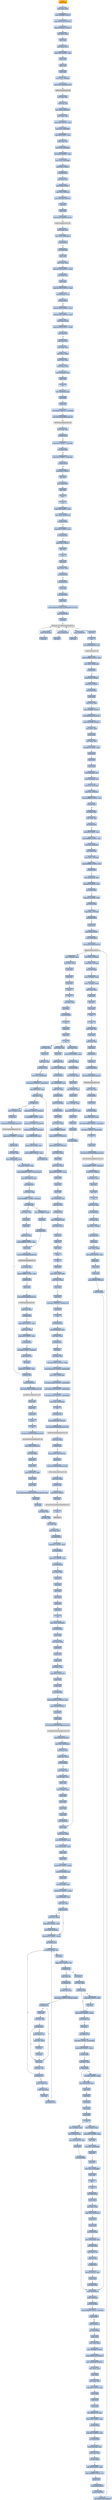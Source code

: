 digraph G {
node[shape=rectangle,style=filled,fillcolor=lightsteelblue,color=lightsteelblue]
bgcolor="transparent"
a0x0041638epushl_ebp[label="start\npushl %ebp",color="lightgrey",fillcolor="orange"];
a0x0041638fmovl_esp_ebp[label="0x0041638f\nmovl %esp, %ebp"];
a0x00416391pushl_0xffffffffUINT8[label="0x00416391\npushl $0xffffffff<UINT8>"];
a0x00416393pushl_0x447700UINT32[label="0x00416393\npushl $0x447700<UINT32>"];
a0x00416398pushl_0x4192f8UINT32[label="0x00416398\npushl $0x4192f8<UINT32>"];
a0x0041639dmovl_fs_0_eax[label="0x0041639d\nmovl %fs:0, %eax"];
a0x004163a3pushl_eax[label="0x004163a3\npushl %eax"];
a0x004163a4movl_esp_fs_0[label="0x004163a4\nmovl %esp, %fs:0"];
a0x004163absubl_0x58UINT8_esp[label="0x004163ab\nsubl $0x58<UINT8>, %esp"];
a0x004163aepushl_ebx[label="0x004163ae\npushl %ebx"];
a0x004163afpushl_esi[label="0x004163af\npushl %esi"];
a0x004163b0pushl_edi[label="0x004163b0\npushl %edi"];
a0x004163b1movl_esp__24ebp_[label="0x004163b1\nmovl %esp, -24(%ebp)"];
a0x004163b4call_GetVersion_kernel32_dll[label="0x004163b4\ncall GetVersion@kernel32.dll"];
GetVersion_kernel32_dll[label="GetVersion@kernel32.dll",color="lightgrey",fillcolor="lightgrey"];
a0x004163baxorl_edx_edx[label="0x004163ba\nxorl %edx, %edx"];
a0x004163bcmovb_ah_dl[label="0x004163bc\nmovb %ah, %dl"];
a0x004163bemovl_edx_0x00458ffc[label="0x004163be\nmovl %edx, 0x00458ffc"];
a0x004163c4movl_eax_ecx[label="0x004163c4\nmovl %eax, %ecx"];
a0x004163c6andl_0xffUINT32_ecx[label="0x004163c6\nandl $0xff<UINT32>, %ecx"];
a0x004163ccmovl_ecx_0x00458ff8[label="0x004163cc\nmovl %ecx, 0x00458ff8"];
a0x004163d2shll_0x8UINT8_ecx[label="0x004163d2\nshll $0x8<UINT8>, %ecx"];
a0x004163d5addl_edx_ecx[label="0x004163d5\naddl %edx, %ecx"];
a0x004163d7movl_ecx_0x00458ff4[label="0x004163d7\nmovl %ecx, 0x00458ff4"];
a0x004163ddshrl_0x10UINT8_eax[label="0x004163dd\nshrl $0x10<UINT8>, %eax"];
a0x004163e0movl_eax_0x00458ff0[label="0x004163e0\nmovl %eax, 0x00458ff0"];
a0x004163e5pushl_0x1UINT8[label="0x004163e5\npushl $0x1<UINT8>"];
a0x004163e7call_0x0041bb3e[label="0x004163e7\ncall 0x0041bb3e"];
a0x0041bb3exorl_eax_eax[label="0x0041bb3e\nxorl %eax, %eax"];
a0x0041bb40pushl_0x0UINT8[label="0x0041bb40\npushl $0x0<UINT8>"];
a0x0041bb42cmpl_eax_0x8esp_[label="0x0041bb42\ncmpl %eax, 0x8(%esp)"];
a0x0041bb46pushl_0x1000UINT32[label="0x0041bb46\npushl $0x1000<UINT32>"];
a0x0041bb4bsete_al[label="0x0041bb4b\nsete %al"];
a0x0041bb4epushl_eax[label="0x0041bb4e\npushl %eax"];
a0x0041bb4fcall_HeapCreate_kernel32_dll[label="0x0041bb4f\ncall HeapCreate@kernel32.dll"];
HeapCreate_kernel32_dll[label="HeapCreate@kernel32.dll",color="lightgrey",fillcolor="lightgrey"];
a0x0041bb55testl_eax_eax[label="0x0041bb55\ntestl %eax, %eax"];
a0x0041bb57movl_eax_0x004593c0[label="0x0041bb57\nmovl %eax, 0x004593c0"];
a0x0041bb5cje_0x0041bb94[label="0x0041bb5c\nje 0x0041bb94"];
a0x0041bb5ecall_0x0041b9f6[label="0x0041bb5e\ncall 0x0041b9f6"];
a0x0041b9f6pushl_ebp[label="0x0041b9f6\npushl %ebp"];
a0x0041b9f7movl_esp_ebp[label="0x0041b9f7\nmovl %esp, %ebp"];
a0x0041b9f9movl_0x122cUINT32_eax[label="0x0041b9f9\nmovl $0x122c<UINT32>, %eax"];
a0x0041b9fecall_0x004150c0[label="0x0041b9fe\ncall 0x004150c0"];
a0x004150c0pushl_ecx[label="0x004150c0\npushl %ecx"];
a0x004150c1cmpl_0x1000UINT32_eax[label="0x004150c1\ncmpl $0x1000<UINT32>, %eax"];
a0x004150c6leal_0x8esp__ecx[label="0x004150c6\nleal 0x8(%esp), %ecx"];
a0x004150cajb_0x004150e0[label="0x004150ca\njb 0x004150e0"];
a0x004150ccsubl_0x1000UINT32_ecx[label="0x004150cc\nsubl $0x1000<UINT32>, %ecx"];
a0x004150d2subl_0x1000UINT32_eax[label="0x004150d2\nsubl $0x1000<UINT32>, %eax"];
a0x004150d7testl_eax_ecx_[label="0x004150d7\ntestl %eax, (%ecx)"];
a0x004150d9cmpl_0x1000UINT32_eax[label="0x004150d9\ncmpl $0x1000<UINT32>, %eax"];
a0x004150dejae_0x004150cc[label="0x004150de\njae 0x004150cc"];
a0x004150e0subl_eax_ecx[label="0x004150e0\nsubl %eax, %ecx"];
a0x004150e2movl_esp_eax[label="0x004150e2\nmovl %esp, %eax"];
a0x004150e4testl_eax_ecx_[label="0x004150e4\ntestl %eax, (%ecx)"];
a0x004150e6movl_ecx_esp[label="0x004150e6\nmovl %ecx, %esp"];
a0x004150e8movl_eax__ecx[label="0x004150e8\nmovl (%eax), %ecx"];
a0x004150eamovl_0x4eax__eax[label="0x004150ea\nmovl 0x4(%eax), %eax"];
a0x004150edpushl_eax[label="0x004150ed\npushl %eax"];
a0x004150eeret[label="0x004150ee\nret"];
a0x0041ba03leal__152ebp__eax[label="0x0041ba03\nleal -152(%ebp), %eax"];
a0x0041ba09pushl_ebx[label="0x0041ba09\npushl %ebx"];
a0x0041ba0apushl_eax[label="0x0041ba0a\npushl %eax"];
a0x0041ba0bmovl_0x94UINT32__152ebp_[label="0x0041ba0b\nmovl $0x94<UINT32>, -152(%ebp)"];
a0x0041ba15call_GetVersionExA_kernel32_dll[label="0x0041ba15\ncall GetVersionExA@kernel32.dll"];
GetVersionExA_kernel32_dll[label="GetVersionExA@kernel32.dll",color="lightgrey",fillcolor="lightgrey"];
a0x0041ba1btestl_eax_eax[label="0x0041ba1b\ntestl %eax, %eax"];
a0x0041ba1dje_0x0041ba39[label="0x0041ba1d\nje 0x0041ba39"];
a0x0041ba1fcmpl_0x2UINT8__136ebp_[label="0x0041ba1f\ncmpl $0x2<UINT8>, -136(%ebp)"];
a0x0041ba26jne_0x0041ba39[label="0x0041ba26\njne 0x0041ba39"];
a0x0041ba28cmpl_0x5UINT8__148ebp_[label="0x0041ba28\ncmpl $0x5<UINT8>, -148(%ebp)"];
a0x0041ba2fjb_0x0041ba39[label="0x0041ba2f\njb 0x0041ba39"];
a0x0041ba31pushl_0x1UINT8[label="0x0041ba31\npushl $0x1<UINT8>"];
a0x0041ba33popl_eax[label="0x0041ba33\npopl %eax"];
a0x0041ba34jmp_0x0041bb3b[label="0x0041ba34\njmp 0x0041bb3b"];
a0x0041bb3bpopl_ebx[label="0x0041bb3b\npopl %ebx"];
a0x0041bb3cleave_[label="0x0041bb3c\nleave "];
a0x0041bb3dret[label="0x0041bb3d\nret"];
a0x0041bb63cmpl_0x3UINT8_eax[label="0x0041bb63\ncmpl $0x3<UINT8>, %eax"];
a0x0041bb66movl_eax_0x004593c4[label="0x0041bb66\nmovl %eax, 0x004593c4"];
a0x0041bb6bjne_0x0041bb7a[label="0x0041bb6b\njne 0x0041bb7a"];
a0x0041bb7acmpl_0x2UINT8_eax[label="0x0041bb7a\ncmpl $0x2<UINT8>, %eax"];
a0x0041bb7djne_0x0041bb97[label="0x0041bb7d\njne 0x0041bb97"];
a0x0041bb97pushl_0x1UINT8[label="0x0041bb97\npushl $0x1<UINT8>"];
a0x0041bb99popl_eax[label="0x0041bb99\npopl %eax"];
a0x0041bb9aret[label="0x0041bb9a\nret"];
a0x004163ecpopl_ecx[label="0x004163ec\npopl %ecx"];
a0x004163edtestl_eax_eax[label="0x004163ed\ntestl %eax, %eax"];
a0x004163efjne_0x004163f9[label="0x004163ef\njne 0x004163f9"];
a0x004163f9call_0x00418c4c[label="0x004163f9\ncall 0x00418c4c"];
a0x00418c4cpushl_esi[label="0x00418c4c\npushl %esi"];
a0x00418c4dcall_0x00418e71[label="0x00418c4d\ncall 0x00418e71"];
a0x00418e71pushl_esi[label="0x00418e71\npushl %esi"];
a0x00418e72movl_InitializeCriticalSection_kernel32_dll_esi[label="0x00418e72\nmovl InitializeCriticalSection@kernel32.dll, %esi"];
a0x00418e78pushl_0x00453f6c[label="0x00418e78\npushl 0x00453f6c"];
a0x00418e7ecall_esi[label="0x00418e7e\ncall %esi"];
InitializeCriticalSection_kernel32_dll[label="InitializeCriticalSection@kernel32.dll",color="lightgrey",fillcolor="lightgrey"];
a0x00418e80pushl_0x00453f5c[label="0x00418e80\npushl 0x00453f5c"];
a0x00418e86call_esi[label="0x00418e86\ncall %esi"];
a0x00418e88pushl_0x00453f4c[label="0x00418e88\npushl 0x00453f4c"];
a0x00418e8ecall_esi[label="0x00418e8e\ncall %esi"];
a0x00418e90pushl_0x00453f2c[label="0x00418e90\npushl 0x00453f2c"];
a0x00418e96call_esi[label="0x00418e96\ncall %esi"];
a0x00418e98popl_esi[label="0x00418e98\npopl %esi"];
a0x00418e99ret[label="0x00418e99\nret"];
a0x00418c52call_TlsAlloc_kernel32_dll[label="0x00418c52\ncall TlsAlloc@kernel32.dll"];
TlsAlloc_kernel32_dll[label="TlsAlloc@kernel32.dll",color="lightgrey",fillcolor="lightgrey"];
a0x00418c58cmpl_0xffffffffUINT8_eax[label="0x00418c58\ncmpl $0xffffffff<UINT8>, %eax"];
a0x00418c5bmovl_eax_0x00453f20[label="0x00418c5b\nmovl %eax, 0x00453f20"];
a0x00418c60je_0x00418c9c[label="0x00418c60\nje 0x00418c9c"];
a0x00418c62pushl_0x74UINT8[label="0x00418c62\npushl $0x74<UINT8>"];
a0x00418c64pushl_0x1UINT8[label="0x00418c64\npushl $0x1<UINT8>"];
a0x00418c66call_0x0041829e[label="0x00418c66\ncall 0x0041829e"];
a0x0041829epushl_ebp[label="0x0041829e\npushl %ebp"];
a0x0041829fmovl_esp_ebp[label="0x0041829f\nmovl %esp, %ebp"];
a0x004182a1pushl_0xffffffffUINT8[label="0x004182a1\npushl $0xffffffff<UINT8>"];
a0x004182a3pushl_0x4478c8UINT32[label="0x004182a3\npushl $0x4478c8<UINT32>"];
a0x004182a8pushl_0x4192f8UINT32[label="0x004182a8\npushl $0x4192f8<UINT32>"];
a0x004182admovl_fs_0_eax[label="0x004182ad\nmovl %fs:0, %eax"];
a0x004182b3pushl_eax[label="0x004182b3\npushl %eax"];
a0x004182b4movl_esp_fs_0[label="0x004182b4\nmovl %esp, %fs:0"];
a0x004182bbsubl_0x18UINT8_esp[label="0x004182bb\nsubl $0x18<UINT8>, %esp"];
a0x004182bepushl_ebx[label="0x004182be\npushl %ebx"];
a0x004182bfpushl_esi[label="0x004182bf\npushl %esi"];
a0x004182c0pushl_edi[label="0x004182c0\npushl %edi"];
a0x004182c1movl_0x8ebp__esi[label="0x004182c1\nmovl 0x8(%ebp), %esi"];
a0x004182c4imull_0xcebp__esi[label="0x004182c4\nimull 0xc(%ebp), %esi"];
a0x004182c8movl_esi_0xcebp_[label="0x004182c8\nmovl %esi, 0xc(%ebp)"];
a0x004182cbmovl_esi__28ebp_[label="0x004182cb\nmovl %esi, -28(%ebp)"];
a0x004182cecmpl_0xffffffe0UINT8_esi[label="0x004182ce\ncmpl $0xffffffe0<UINT8>, %esi"];
a0x004182d1ja_0x004182e7[label="0x004182d1\nja 0x004182e7"];
a0x004182d3xorl_ebx_ebx[label="0x004182d3\nxorl %ebx, %ebx"];
a0x004182d5cmpl_ebx_esi[label="0x004182d5\ncmpl %ebx, %esi"];
a0x004182d7jne_0x004182dc[label="0x004182d7\njne 0x004182dc"];
a0x004182dcaddl_0xfUINT8_esi[label="0x004182dc\naddl $0xf<UINT8>, %esi"];
a0x004182dfandl_0xfffffff0UINT8_esi[label="0x004182df\nandl $0xfffffff0<UINT8>, %esi"];
a0x004182e2movl_esi_0xcebp_[label="0x004182e2\nmovl %esi, 0xc(%ebp)"];
a0x004182e5jmp_0x004182e9[label="0x004182e5\njmp 0x004182e9"];
a0x004182e9movl_ebx__32ebp_[label="0x004182e9\nmovl %ebx, -32(%ebp)"];
a0x004182eccmpl_0xffffffe0UINT8_esi[label="0x004182ec\ncmpl $0xffffffe0<UINT8>, %esi"];
a0x004182efja_0x0041839d[label="0x004182ef\nja 0x0041839d"];
a0x004182f5movl_0x004593c4_eax[label="0x004182f5\nmovl 0x004593c4, %eax"];
a0x004182facmpl_0x3UINT8_eax[label="0x004182fa\ncmpl $0x3<UINT8>, %eax"];
a0x004182fdjne_0x00418340[label="0x004182fd\njne 0x00418340"];
a0x00418340cmpl_0x2UINT8_eax[label="0x00418340\ncmpl $0x2<UINT8>, %eax"];
a0x00418343jne_0x00418386[label="0x00418343\njne 0x00418386"];
a0x00418386cmpl_ebx__32ebp_[label="0x00418386\ncmpl %ebx, -32(%ebp)"];
a0x00418389jne_0x004183c9[label="0x00418389\njne 0x004183c9"];
a0x0041838bpushl_esi[label="0x0041838b\npushl %esi"];
a0x0041838cpushl_0x8UINT8[label="0x0041838c\npushl $0x8<UINT8>"];
a0x0041838epushl_0x004593c0[label="0x0041838e\npushl 0x004593c0"];
a0x00418394call_HeapAlloc_kernel32_dll[label="0x00418394\ncall HeapAlloc@kernel32.dll"];
HeapAlloc_kernel32_dll[label="HeapAlloc@kernel32.dll",color="lightgrey",fillcolor="lightgrey"];
a0x0041839amovl_eax__32ebp_[label="0x0041839a\nmovl %eax, -32(%ebp)"];
a0x0041839dcmpl_ebx__32ebp_[label="0x0041839d\ncmpl %ebx, -32(%ebp)"];
a0x004183a0jne_0x004183c9[label="0x004183a0\njne 0x004183c9"];
a0x004183c9movl__32ebp__eax[label="0x004183c9\nmovl -32(%ebp), %eax"];
a0x004183ccmovl__16ebp__ecx[label="0x004183cc\nmovl -16(%ebp), %ecx"];
a0x004183cfmovl_ecx_fs_0[label="0x004183cf\nmovl %ecx, %fs:0"];
a0x004183d6popl_edi[label="0x004183d6\npopl %edi"];
a0x004183d7popl_esi[label="0x004183d7\npopl %esi"];
a0x004183d8popl_ebx[label="0x004183d8\npopl %ebx"];
a0x004183d9leave_[label="0x004183d9\nleave "];
a0x004183daret[label="0x004183da\nret"];
a0x00418c6bmovl_eax_esi[label="0x00418c6b\nmovl %eax, %esi"];
a0x00418c6dpopl_ecx[label="0x00418c6d\npopl %ecx"];
a0x00418c6etestl_esi_esi[label="0x00418c6e\ntestl %esi, %esi"];
a0x00418c70popl_ecx[label="0x00418c70\npopl %ecx"];
a0x00418c71je_0x00418c9c[label="0x00418c71\nje 0x00418c9c"];
a0x00418c73pushl_esi[label="0x00418c73\npushl %esi"];
a0x00418c74pushl_0x00453f20[label="0x00418c74\npushl 0x00453f20"];
a0x00418c7acall_TlsSetValue_kernel32_dll[label="0x00418c7a\ncall TlsSetValue@kernel32.dll"];
TlsSetValue_kernel32_dll[label="TlsSetValue@kernel32.dll",color="lightgrey",fillcolor="lightgrey"];
a0x00418c80testl_eax_eax[label="0x00418c80\ntestl %eax, %eax"];
a0x00418c82je_0x00418c9c[label="0x00418c82\nje 0x00418c9c"];
a0x00418c84pushl_esi[label="0x00418c84\npushl %esi"];
a0x00418c85call_0x00418ca0[label="0x00418c85\ncall 0x00418ca0"];
a0x00418ca0movl_0x4esp__eax[label="0x00418ca0\nmovl 0x4(%esp), %eax"];
a0x00418ca4movl_0x454690UINT32_0x50eax_[label="0x00418ca4\nmovl $0x454690<UINT32>, 0x50(%eax)"];
a0x00418cabmovl_0x1UINT32_0x14eax_[label="0x00418cab\nmovl $0x1<UINT32>, 0x14(%eax)"];
a0x00418cb2ret[label="0x00418cb2\nret"];
a0x00418c8apopl_ecx[label="0x00418c8a\npopl %ecx"];
a0x00418c8bcall_GetCurrentThreadId_kernel32_dll[label="0x00418c8b\ncall GetCurrentThreadId@kernel32.dll"];
GetCurrentThreadId_kernel32_dll[label="GetCurrentThreadId@kernel32.dll",color="lightgrey",fillcolor="lightgrey"];
a0x00418c91orl_0xffffffffUINT8_0x4esi_[label="0x00418c91\norl $0xffffffff<UINT8>, 0x4(%esi)"];
a0x00418c95pushl_0x1UINT8[label="0x00418c95\npushl $0x1<UINT8>"];
a0x00418c97movl_eax_esi_[label="0x00418c97\nmovl %eax, (%esi)"];
a0x00418c99popl_eax[label="0x00418c99\npopl %eax"];
a0x00418c9apopl_esi[label="0x00418c9a\npopl %esi"];
a0x00418c9bret[label="0x00418c9b\nret"];
a0x004163fetestl_eax_eax[label="0x004163fe\ntestl %eax, %eax"];
a0x00416400jne_0x0041640a[label="0x00416400\njne 0x0041640a"];
a0x0041640axorl_esi_esi[label="0x0041640a\nxorl %esi, %esi"];
a0x0041640cmovl_esi__4ebp_[label="0x0041640c\nmovl %esi, -4(%ebp)"];
a0x0041640fcall_0x0041a121[label="0x0041640f\ncall 0x0041a121"];
a0x0041a121pushl_ebp[label="0x0041a121\npushl %ebp"];
a0x0041a122movl_esp_ebp[label="0x0041a122\nmovl %esp, %ebp"];
a0x0041a124subl_0x48UINT8_esp[label="0x0041a124\nsubl $0x48<UINT8>, %esp"];
a0x0041a127pushl_ebx[label="0x0041a127\npushl %ebx"];
a0x0041a128pushl_esi[label="0x0041a128\npushl %esi"];
a0x0041a129pushl_edi[label="0x0041a129\npushl %edi"];
a0x0041a12apushl_0x480UINT32[label="0x0041a12a\npushl $0x480<UINT32>"];
a0x0041a12fcall_0x0041684c[label="0x0041a12f\ncall 0x0041684c"];
a0x0041684cpushl_0x00459220[label="0x0041684c\npushl 0x00459220"];
a0x00416852pushl_0x8esp_[label="0x00416852\npushl 0x8(%esp)"];
a0x00416856call_0x0041685e[label="0x00416856\ncall 0x0041685e"];
a0x0041685ecmpl_0xffffffe0UINT8_0x4esp_[label="0x0041685e\ncmpl $0xffffffe0<UINT8>, 0x4(%esp)"];
a0x00416863ja_0x00416887[label="0x00416863\nja 0x00416887"];
a0x00416865pushl_0x4esp_[label="0x00416865\npushl 0x4(%esp)"];
a0x00416869call_0x0041688a[label="0x00416869\ncall 0x0041688a"];
a0x0041688apushl_ebp[label="0x0041688a\npushl %ebp"];
a0x0041688bmovl_esp_ebp[label="0x0041688b\nmovl %esp, %ebp"];
a0x0041688dpushl_0xffffffffUINT8[label="0x0041688d\npushl $0xffffffff<UINT8>"];
a0x0041688fpushl_0x447738UINT32[label="0x0041688f\npushl $0x447738<UINT32>"];
a0x00416894pushl_0x4192f8UINT32[label="0x00416894\npushl $0x4192f8<UINT32>"];
a0x00416899movl_fs_0_eax[label="0x00416899\nmovl %fs:0, %eax"];
a0x0041689fpushl_eax[label="0x0041689f\npushl %eax"];
a0x004168a0movl_esp_fs_0[label="0x004168a0\nmovl %esp, %fs:0"];
a0x004168a7subl_0xcUINT8_esp[label="0x004168a7\nsubl $0xc<UINT8>, %esp"];
a0x004168aapushl_ebx[label="0x004168aa\npushl %ebx"];
a0x004168abpushl_esi[label="0x004168ab\npushl %esi"];
a0x004168acpushl_edi[label="0x004168ac\npushl %edi"];
a0x004168admovl_0x004593c4_eax[label="0x004168ad\nmovl 0x004593c4, %eax"];
a0x004168b2cmpl_0x3UINT8_eax[label="0x004168b2\ncmpl $0x3<UINT8>, %eax"];
a0x004168b5jne_0x004168fa[label="0x004168b5\njne 0x004168fa"];
a0x004168facmpl_0x2UINT8_eax[label="0x004168fa\ncmpl $0x2<UINT8>, %eax"];
a0x004168fdjne_0x00416959[label="0x004168fd\njne 0x00416959"];
a0x00416959movl_0x8ebp__eax[label="0x00416959\nmovl 0x8(%ebp), %eax"];
a0x0041695ctestl_eax_eax[label="0x0041695c\ntestl %eax, %eax"];
a0x0041695ejne_0x00416963[label="0x0041695e\njne 0x00416963"];
a0x00416963addl_0xfUINT8_eax[label="0x00416963\naddl $0xf<UINT8>, %eax"];
a0x00416966andb_0xfffffff0UINT8_al[label="0x00416966\nandb $0xfffffff0<UINT8>, %al"];
a0x00416968pushl_eax[label="0x00416968\npushl %eax"];
a0x00416969pushl_0x0UINT8[label="0x00416969\npushl $0x0<UINT8>"];
a0x0041696bpushl_0x004593c0[label="0x0041696b\npushl 0x004593c0"];
a0x00416971call_HeapAlloc_kernel32_dll[label="0x00416971\ncall HeapAlloc@kernel32.dll"];
a0x00416977movl__16ebp__ecx[label="0x00416977\nmovl -16(%ebp), %ecx"];
a0x0041697amovl_ecx_fs_0[label="0x0041697a\nmovl %ecx, %fs:0"];
a0x00416981popl_edi[label="0x00416981\npopl %edi"];
a0x00416982popl_esi[label="0x00416982\npopl %esi"];
a0x00416983popl_ebx[label="0x00416983\npopl %ebx"];
a0x00416984leave_[label="0x00416984\nleave "];
a0x00416985ret[label="0x00416985\nret"];
a0x0041686etestl_eax_eax[label="0x0041686e\ntestl %eax, %eax"];
a0x00416870popl_ecx[label="0x00416870\npopl %ecx"];
a0x00416871jne_0x00416889[label="0x00416871\njne 0x00416889"];
a0x00416889ret[label="0x00416889\nret"];
a0x0041685bpopl_ecx[label="0x0041685b\npopl %ecx"];
a0x0041685cpopl_ecx[label="0x0041685c\npopl %ecx"];
a0x0041685dret[label="0x0041685d\nret"];
a0x0041a134movl_eax_esi[label="0x0041a134\nmovl %eax, %esi"];
a0x0041a136popl_ecx[label="0x0041a136\npopl %ecx"];
a0x0041a137testl_esi_esi[label="0x0041a137\ntestl %esi, %esi"];
a0x0041a139jne_0x0041a143[label="0x0041a139\njne 0x0041a143"];
a0x0041a143movl_esi_0x004593e0[label="0x0041a143\nmovl %esi, 0x004593e0"];
a0x0041a149movl_0x20UINT32_0x004594e0[label="0x0041a149\nmovl $0x20<UINT32>, 0x004594e0"];
a0x0041a153leal_0x480esi__eax[label="0x0041a153\nleal 0x480(%esi), %eax"];
a0x0041a159cmpl_eax_esi[label="0x0041a159\ncmpl %eax, %esi"];
a0x0041a15bjae_0x0041a17b[label="0x0041a15b\njae 0x0041a17b"];
a0x0041a15dandb_0x0UINT8_0x4esi_[label="0x0041a15d\nandb $0x0<UINT8>, 0x4(%esi)"];
a0x0041a161orl_0xffffffffUINT8_esi_[label="0x0041a161\norl $0xffffffff<UINT8>, (%esi)"];
a0x0041a164andl_0x0UINT8_0x8esi_[label="0x0041a164\nandl $0x0<UINT8>, 0x8(%esi)"];
a0x0041a168movb_0xaUINT8_0x5esi_[label="0x0041a168\nmovb $0xa<UINT8>, 0x5(%esi)"];
a0x0041a16cmovl_0x004593e0_eax[label="0x0041a16c\nmovl 0x004593e0, %eax"];
a0x0041a171addl_0x24UINT8_esi[label="0x0041a171\naddl $0x24<UINT8>, %esi"];
a0x0041a174addl_0x480UINT32_eax[label="0x0041a174\naddl $0x480<UINT32>, %eax"];
a0x0041a179jmp_0x0041a159[label="0x0041a179\njmp 0x0041a159"];
a0x0041a17bleal__72ebp__eax[label="0x0041a17b\nleal -72(%ebp), %eax"];
a0x0041a17epushl_eax[label="0x0041a17e\npushl %eax"];
a0x0041a17fcall_GetStartupInfoA_kernel32_dll[label="0x0041a17f\ncall GetStartupInfoA@kernel32.dll"];
GetStartupInfoA_kernel32_dll[label="GetStartupInfoA@kernel32.dll",color="lightgrey",fillcolor="lightgrey"];
a0x0041a185cmpw_0x0UINT8__22ebp_[label="0x0041a185\ncmpw $0x0<UINT8>, -22(%ebp)"];
a0x0041a18aje_0x0041a261[label="0x0041a18a\nje 0x0041a261"];
a0x0041a261xorl_ebx_ebx[label="0x0041a261\nxorl %ebx, %ebx"];
a0x0041a263movl_0x004593e0_ecx[label="0x0041a263\nmovl 0x004593e0, %ecx"];
a0x0041a269leal_ebxebx8__eax[label="0x0041a269\nleal (%ebx,%ebx,8), %eax"];
a0x0041a26ccmpl_0xffffffffUINT8_ecxeax4_[label="0x0041a26c\ncmpl $0xffffffff<UINT8>, (%ecx,%eax,4)"];
a0x0041a270leal_ecxeax4__esi[label="0x0041a270\nleal (%ecx,%eax,4), %esi"];
a0x0041a273jne_0x0041a2c2[label="0x0041a273\njne 0x0041a2c2"];
a0x0041a275testl_ebx_ebx[label="0x0041a275\ntestl %ebx, %ebx"];
a0x0041a277movb_0xffffff81UINT8_0x4esi_[label="0x0041a277\nmovb $0xffffff81<UINT8>, 0x4(%esi)"];
a0x0041a27bjne_0x0041a282[label="0x0041a27b\njne 0x0041a282"];
a0x0041a27dpushl_0xfffffff6UINT8[label="0x0041a27d\npushl $0xfffffff6<UINT8>"];
a0x0041a27fpopl_eax[label="0x0041a27f\npopl %eax"];
a0x0041a280jmp_0x0041a28c[label="0x0041a280\njmp 0x0041a28c"];
a0x0041a28cpushl_eax[label="0x0041a28c\npushl %eax"];
a0x0041a28dcall_GetStdHandle_kernel32_dll[label="0x0041a28d\ncall GetStdHandle@kernel32.dll"];
GetStdHandle_kernel32_dll[label="GetStdHandle@kernel32.dll",color="lightgrey",fillcolor="lightgrey"];
a0x0041a293movl_eax_edi[label="0x0041a293\nmovl %eax, %edi"];
a0x0041a295cmpl_0xffffffffUINT8_edi[label="0x0041a295\ncmpl $0xffffffff<UINT8>, %edi"];
a0x0041a298je_0x0041a2b1[label="0x0041a298\nje 0x0041a2b1"];
a0x0041a29apushl_edi[label="0x0041a29a\npushl %edi"];
a0x0041a29bcall_GetFileType_kernel32_dll[label="0x0041a29b\ncall GetFileType@kernel32.dll"];
GetFileType_kernel32_dll[label="GetFileType@kernel32.dll",color="lightgrey",fillcolor="lightgrey"];
a0x0041a2a1testl_eax_eax[label="0x0041a2a1\ntestl %eax, %eax"];
a0x0041a2a3je_0x0041a2b1[label="0x0041a2a3\nje 0x0041a2b1"];
a0x0041a2a5andl_0xffUINT32_eax[label="0x0041a2a5\nandl $0xff<UINT32>, %eax"];
a0x0041a2aamovl_edi_esi_[label="0x0041a2aa\nmovl %edi, (%esi)"];
a0x0041a2accmpl_0x2UINT8_eax[label="0x0041a2ac\ncmpl $0x2<UINT8>, %eax"];
a0x0041a2afjne_0x0041a2b7[label="0x0041a2af\njne 0x0041a2b7"];
a0x0041a2b1orb_0x40UINT8_0x4esi_[label="0x0041a2b1\norb $0x40<UINT8>, 0x4(%esi)"];
a0x0041a2b5jmp_0x0041a2c6[label="0x0041a2b5\njmp 0x0041a2c6"];
a0x0041a2c6incl_ebx[label="0x0041a2c6\nincl %ebx"];
a0x0041a2c7cmpl_0x3UINT8_ebx[label="0x0041a2c7\ncmpl $0x3<UINT8>, %ebx"];
a0x0041a2cajl_0x0041a263[label="0x0041a2ca\njl 0x0041a263"];
a0x0041a282movl_ebx_eax[label="0x0041a282\nmovl %ebx, %eax"];
a0x0041a284decl_eax[label="0x0041a284\ndecl %eax"];
a0x0041a285negl_eax[label="0x0041a285\nnegl %eax"];
a0x0041a287sbbl_eax_eax[label="0x0041a287\nsbbl %eax, %eax"];
a0x0041a289addl_0xfffffff5UINT8_eax[label="0x0041a289\naddl $0xfffffff5<UINT8>, %eax"];
a0x0041a2ccpushl_0x004594e0[label="0x0041a2cc\npushl 0x004594e0"];
a0x0041a2d2call_SetHandleCount_kernel32_dll[label="0x0041a2d2\ncall SetHandleCount@kernel32.dll"];
LockResource_kernel32_dll[label="LockResource@kernel32.dll",color="lightgrey",fillcolor="lightgrey"];
a0x0041a2d8popl_edi[label="0x0041a2d8\npopl %edi"];
a0x0041a2d9popl_esi[label="0x0041a2d9\npopl %esi"];
a0x0041a2dapopl_ebx[label="0x0041a2da\npopl %ebx"];
a0x0041a2dbleave_[label="0x0041a2db\nleave "];
a0x0041a2dcret[label="0x0041a2dc\nret"];
a0x00416414call_GetCommandLineA_kernel32_dll[label="0x00416414\ncall GetCommandLineA@kernel32.dll"];
GetCommandLineA_kernel32_dll[label="GetCommandLineA@kernel32.dll",color="lightgrey",fillcolor="lightgrey"];
a0x0041641amovl_eax_0x0045a738[label="0x0041641a\nmovl %eax, 0x0045a738"];
a0x0041641fcall_0x0041b897[label="0x0041641f\ncall 0x0041b897"];
a0x0041b897pushl_ecx[label="0x0041b897\npushl %ecx"];
a0x0041b898pushl_ecx[label="0x0041b898\npushl %ecx"];
a0x0041b899movl_0x00459214_eax[label="0x0041b899\nmovl 0x00459214, %eax"];
a0x0041b89epushl_ebx[label="0x0041b89e\npushl %ebx"];
a0x0041b89fpushl_ebp[label="0x0041b89f\npushl %ebp"];
a0x0041b8a0movl_GetEnvironmentStringsW_kernel32_dll_ebp[label="0x0041b8a0\nmovl GetEnvironmentStringsW@kernel32.dll, %ebp"];
a0x0041b8a6pushl_esi[label="0x0041b8a6\npushl %esi"];
a0x0041b8a7pushl_edi[label="0x0041b8a7\npushl %edi"];
a0x0041b8a8xorl_ebx_ebx[label="0x0041b8a8\nxorl %ebx, %ebx"];
a0x0041b8aaxorl_esi_esi[label="0x0041b8aa\nxorl %esi, %esi"];
a0x0041b8acxorl_edi_edi[label="0x0041b8ac\nxorl %edi, %edi"];
a0x0041b8aecmpl_ebx_eax[label="0x0041b8ae\ncmpl %ebx, %eax"];
a0x0041b8b0jne_0x0041b8e5[label="0x0041b8b0\njne 0x0041b8e5"];
a0x0041b8e5cmpl_0x1UINT8_eax[label="0x0041b8e5\ncmpl $0x1<UINT8>, %eax"];
a0x0041b8e8jne_0x0041b96f[label="0x0041b8e8\njne 0x0041b96f"];
a0x0041b96fcmpl_0x2UINT8_eax[label="0x0041b96f\ncmpl $0x2<UINT8>, %eax"];
a0x0041b972jne_0x0041b9c0[label="0x0041b972\njne 0x0041b9c0"];
a0x0041b9c0xorl_eax_eax[label="0x0041b9c0\nxorl %eax, %eax"];
a0x0041b9c2popl_edi[label="0x0041b9c2\npopl %edi"];
a0x0041b9c3popl_esi[label="0x0041b9c3\npopl %esi"];
a0x0041b9c4popl_ebp[label="0x0041b9c4\npopl %ebp"];
a0x0041b9c5popl_ebx[label="0x0041b9c5\npopl %ebx"];
a0x0041b9c6popl_ecx[label="0x0041b9c6\npopl %ecx"];
a0x0041b9c7popl_ecx[label="0x0041b9c7\npopl %ecx"];
a0x0041b9c8ret[label="0x0041b9c8\nret"];
a0x00416424movl_eax_0x00458fe0[label="0x00416424\nmovl %eax, 0x00458fe0"];
a0x00416429call_0x0041b64a[label="0x00416429\ncall 0x0041b64a"];
a0x0041b64apushl_ebp[label="0x0041b64a\npushl %ebp"];
a0x0041b64bmovl_esp_ebp[label="0x0041b64b\nmovl %esp, %ebp"];
a0x0041b64dpushl_ecx[label="0x0041b64d\npushl %ecx"];
a0x0041b64epushl_ecx[label="0x0041b64e\npushl %ecx"];
a0x0041b64fpushl_ebx[label="0x0041b64f\npushl %ebx"];
a0x0041b650xorl_ebx_ebx[label="0x0041b650\nxorl %ebx, %ebx"];
a0x0041b652cmpl_ebx_0x0045a72c[label="0x0041b652\ncmpl %ebx, 0x0045a72c"];
a0x0041b658pushl_esi[label="0x0041b658\npushl %esi"];
a0x0041b659pushl_edi[label="0x0041b659\npushl %edi"];
a0x0041b65ajne_0x0041b661[label="0x0041b65a\njne 0x0041b661"];
a0x0041b661movl_0x459110UINT32_esi[label="0x0041b661\nmovl $0x459110<UINT32>, %esi"];
a0x0041b666pushl_0x104UINT32[label="0x0041b666\npushl $0x104<UINT32>"];
a0x0041b66bpushl_esi[label="0x0041b66b\npushl %esi"];
a0x0041b66cpushl_ebx[label="0x0041b66c\npushl %ebx"];
a0x0041b66dcall_GetModuleFileNameA_kernel32_dll[label="0x0041b66d\ncall GetModuleFileNameA@kernel32.dll"];
GetModuleFileNameA_kernel32_dll[label="GetModuleFileNameA@kernel32.dll",color="lightgrey",fillcolor="lightgrey"];
a0x0041b673movl_0x0045a738_eax[label="0x0041b673\nmovl 0x0045a738, %eax"];
a0x0041b678movl_esi_0x0045901c[label="0x0041b678\nmovl %esi, 0x0045901c"];
a0x0041b67emovl_esi_edi[label="0x0041b67e\nmovl %esi, %edi"];
a0x0041b680cmpb_bl_eax_[label="0x0041b680\ncmpb %bl, (%eax)"];
a0x0041b682je_0x0041b686[label="0x0041b682\nje 0x0041b686"];
a0x0041b684movl_eax_edi[label="0x0041b684\nmovl %eax, %edi"];
a0x0041b686leal__8ebp__eax[label="0x0041b686\nleal -8(%ebp), %eax"];
a0x0041b689pushl_eax[label="0x0041b689\npushl %eax"];
a0x0041b68aleal__4ebp__eax[label="0x0041b68a\nleal -4(%ebp), %eax"];
a0x0041b68dpushl_eax[label="0x0041b68d\npushl %eax"];
a0x0041b68epushl_ebx[label="0x0041b68e\npushl %ebx"];
a0x0041b68fpushl_ebx[label="0x0041b68f\npushl %ebx"];
a0x0041b690pushl_edi[label="0x0041b690\npushl %edi"];
a0x0041b691call_0x0041b6e3[label="0x0041b691\ncall 0x0041b6e3"];
a0x0041b6e3pushl_ebp[label="0x0041b6e3\npushl %ebp"];
a0x0041b6e4movl_esp_ebp[label="0x0041b6e4\nmovl %esp, %ebp"];
a0x0041b6e6movl_0x18ebp__ecx[label="0x0041b6e6\nmovl 0x18(%ebp), %ecx"];
a0x0041b6e9movl_0x14ebp__eax[label="0x0041b6e9\nmovl 0x14(%ebp), %eax"];
a0x0041b6ecpushl_ebx[label="0x0041b6ec\npushl %ebx"];
a0x0041b6edpushl_esi[label="0x0041b6ed\npushl %esi"];
a0x0041b6eeandl_0x0UINT8_ecx_[label="0x0041b6ee\nandl $0x0<UINT8>, (%ecx)"];
a0x0041b6f1movl_0x10ebp__esi[label="0x0041b6f1\nmovl 0x10(%ebp), %esi"];
a0x0041b6f4pushl_edi[label="0x0041b6f4\npushl %edi"];
a0x0041b6f5movl_0xcebp__edi[label="0x0041b6f5\nmovl 0xc(%ebp), %edi"];
a0x0041b6f8movl_0x1UINT32_eax_[label="0x0041b6f8\nmovl $0x1<UINT32>, (%eax)"];
a0x0041b6femovl_0x8ebp__eax[label="0x0041b6fe\nmovl 0x8(%ebp), %eax"];
a0x0041b701testl_edi_edi[label="0x0041b701\ntestl %edi, %edi"];
a0x0041b703je_0x0041b70d[label="0x0041b703\nje 0x0041b70d"];
a0x0041b70dcmpb_0x22UINT8_eax_[label="0x0041b70d\ncmpb $0x22<UINT8>, (%eax)"];
a0x0041b710jne_0x0041b756[label="0x0041b710\njne 0x0041b756"];
a0x0041b712movb_0x1eax__dl[label="0x0041b712\nmovb 0x1(%eax), %dl"];
a0x0041b715incl_eax[label="0x0041b715\nincl %eax"];
a0x0041b716cmpb_0x22UINT8_dl[label="0x0041b716\ncmpb $0x22<UINT8>, %dl"];
a0x0041b719je_0x0041b744[label="0x0041b719\nje 0x0041b744"];
a0x0041b71btestb_dl_dl[label="0x0041b71b\ntestb %dl, %dl"];
a0x0041b71dje_0x0041b744[label="0x0041b71d\nje 0x0041b744"];
a0x0041b71fmovzbl_dl_edx[label="0x0041b71f\nmovzbl %dl, %edx"];
a0x0041b722testb_0x4UINT8_0x45a621edx_[label="0x0041b722\ntestb $0x4<UINT8>, 0x45a621(%edx)"];
a0x0041b729je_0x0041b737[label="0x0041b729\nje 0x0041b737"];
a0x0041b72bincl_ecx_[label="0x0041b72b\nincl (%ecx)"];
a0x0041b72dtestl_esi_esi[label="0x0041b72d\ntestl %esi, %esi"];
a0x0041b72fje_0x0041b737[label="0x0041b72f\nje 0x0041b737"];
a0x0041b737incl_ecx_[label="0x0041b737\nincl (%ecx)"];
a0x0041b739testl_esi_esi[label="0x0041b739\ntestl %esi, %esi"];
a0x0041b73bje_0x0041b712[label="0x0041b73b\nje 0x0041b712"];
a0x0041b744incl_ecx_[label="0x0041b744\nincl (%ecx)"];
a0x0041b746testl_esi_esi[label="0x0041b746\ntestl %esi, %esi"];
a0x0041b748je_0x0041b74e[label="0x0041b748\nje 0x0041b74e"];
a0x0041b74ecmpb_0x22UINT8_eax_[label="0x0041b74e\ncmpb $0x22<UINT8>, (%eax)"];
a0x0041b751jne_0x0041b799[label="0x0041b751\njne 0x0041b799"];
a0x0041b753incl_eax[label="0x0041b753\nincl %eax"];
a0x0041b754jmp_0x0041b799[label="0x0041b754\njmp 0x0041b799"];
a0x0041b799andl_0x0UINT8_0x18ebp_[label="0x0041b799\nandl $0x0<UINT8>, 0x18(%ebp)"];
a0x0041b79dcmpb_0x0UINT8_eax_[label="0x0041b79d\ncmpb $0x0<UINT8>, (%eax)"];
a0x0041b7a0je_0x0041b886[label="0x0041b7a0\nje 0x0041b886"];
a0x0041b886testl_edi_edi[label="0x0041b886\ntestl %edi, %edi"];
a0x0041b888je_0x0041b88d[label="0x0041b888\nje 0x0041b88d"];
a0x0041b88dmovl_0x14ebp__eax[label="0x0041b88d\nmovl 0x14(%ebp), %eax"];
a0x0041b890popl_edi[label="0x0041b890\npopl %edi"];
a0x0041b891popl_esi[label="0x0041b891\npopl %esi"];
a0x0041b892popl_ebx[label="0x0041b892\npopl %ebx"];
a0x0041b893incl_eax_[label="0x0041b893\nincl (%eax)"];
a0x0041b895popl_ebp[label="0x0041b895\npopl %ebp"];
a0x0041b896ret[label="0x0041b896\nret"];
a0x0041b696movl__8ebp__eax[label="0x0041b696\nmovl -8(%ebp), %eax"];
a0x0041b699movl__4ebp__ecx[label="0x0041b699\nmovl -4(%ebp), %ecx"];
a0x0041b69cleal_eaxecx4__eax[label="0x0041b69c\nleal (%eax,%ecx,4), %eax"];
a0x0041b69fpushl_eax[label="0x0041b69f\npushl %eax"];
a0x0041b6a0call_0x0041684c[label="0x0041b6a0\ncall 0x0041684c"];
a0x0041b6a5movl_eax_esi[label="0x0041b6a5\nmovl %eax, %esi"];
a0x0041b6a7addl_0x18UINT8_esp[label="0x0041b6a7\naddl $0x18<UINT8>, %esp"];
a0x0041b6aacmpl_ebx_esi[label="0x0041b6aa\ncmpl %ebx, %esi"];
a0x0041b6acjne_0x0041b6b6[label="0x0041b6ac\njne 0x0041b6b6"];
a0x0041b6b6leal__8ebp__eax[label="0x0041b6b6\nleal -8(%ebp), %eax"];
a0x0041b6b9pushl_eax[label="0x0041b6b9\npushl %eax"];
a0x0041b6baleal__4ebp__eax[label="0x0041b6ba\nleal -4(%ebp), %eax"];
a0x0041b6bdpushl_eax[label="0x0041b6bd\npushl %eax"];
a0x0041b6bemovl__4ebp__eax[label="0x0041b6be\nmovl -4(%ebp), %eax"];
a0x0041b6c1leal_esieax4__eax[label="0x0041b6c1\nleal (%esi,%eax,4), %eax"];
a0x0041b6c4pushl_eax[label="0x0041b6c4\npushl %eax"];
a0x0041b6c5pushl_esi[label="0x0041b6c5\npushl %esi"];
a0x0041b6c6pushl_edi[label="0x0041b6c6\npushl %edi"];
a0x0041b6c7call_0x0041b6e3[label="0x0041b6c7\ncall 0x0041b6e3"];
a0x0041b705movl_esi_edi_[label="0x0041b705\nmovl %esi, (%edi)"];
a0x0041b707addl_0x4UINT8_edi[label="0x0041b707\naddl $0x4<UINT8>, %edi"];
a0x0041b70amovl_edi_0xcebp_[label="0x0041b70a\nmovl %edi, 0xc(%ebp)"];
a0x0041b731movb_eax__dl[label="0x0041b731\nmovb (%eax), %dl"];
a0x0041b733movb_dl_esi_[label="0x0041b733\nmovb %dl, (%esi)"];
a0x0041b735incl_esi[label="0x0041b735\nincl %esi"];
a0x0041b736incl_eax[label="0x0041b736\nincl %eax"];
a0x0041b73dmovb_eax__dl[label="0x0041b73d\nmovb (%eax), %dl"];
a0x0041b73fmovb_dl_esi_[label="0x0041b73f\nmovb %dl, (%esi)"];
a0x0041b741incl_esi[label="0x0041b741\nincl %esi"];
a0x0041b742jmp_0x0041b712[label="0x0041b742\njmp 0x0041b712"];
a0x0041b74aandb_0x0UINT8_esi_[label="0x0041b74a\nandb $0x0<UINT8>, (%esi)"];
a0x0041b74dincl_esi[label="0x0041b74d\nincl %esi"];
a0x0041b88aandl_0x0UINT8_edi_[label="0x0041b88a\nandl $0x0<UINT8>, (%edi)"];
a0x0041b6ccmovl__4ebp__eax[label="0x0041b6cc\nmovl -4(%ebp), %eax"];
a0x0041b6cfaddl_0x14UINT8_esp[label="0x0041b6cf\naddl $0x14<UINT8>, %esp"];
a0x0041b6d2decl_eax[label="0x0041b6d2\ndecl %eax"];
a0x0041b6d3movl_esi_0x00459004[label="0x0041b6d3\nmovl %esi, 0x00459004"];
a0x0041b6d9popl_edi[label="0x0041b6d9\npopl %edi"];
a0x0041b6dapopl_esi[label="0x0041b6da\npopl %esi"];
a0x0041b6dbmovl_eax_0x00459000[label="0x0041b6db\nmovl %eax, 0x00459000"];
a0x0041b6e0popl_ebx[label="0x0041b6e0\npopl %ebx"];
a0x0041b6e1leave_[label="0x0041b6e1\nleave "];
a0x0041b6e2ret[label="0x0041b6e2\nret"];
a0x0041642ecall_0x0041b591[label="0x0041642e\ncall 0x0041b591"];
a0x0041b591pushl_ebx[label="0x0041b591\npushl %ebx"];
a0x0041b592xorl_ebx_ebx[label="0x0041b592\nxorl %ebx, %ebx"];
a0x0041b594cmpl_ebx_0x0045a72c[label="0x0041b594\ncmpl %ebx, 0x0045a72c"];
a0x0041b59apushl_esi[label="0x0041b59a\npushl %esi"];
a0x0041b59bpushl_edi[label="0x0041b59b\npushl %edi"];
a0x0041b59cjne_0x0041b5a3[label="0x0041b59c\njne 0x0041b5a3"];
a0x0041b5a3movl_0x00458fe0_esi[label="0x0041b5a3\nmovl 0x00458fe0, %esi"];
a0x0041b5a9xorl_edi_edi[label="0x0041b5a9\nxorl %edi, %edi"];
a0x0041b5abmovb_esi__al[label="0x0041b5ab\nmovb (%esi), %al"];
a0x0041b5adcmpb_bl_al[label="0x0041b5ad\ncmpb %bl, %al"];
a0x0041b5afje_0x0041b5c3[label="0x0041b5af\nje 0x0041b5c3"];
a0x0041b5c3leal_0x4edi4__eax[label="0x0041b5c3\nleal 0x4(,%edi,4), %eax"];
a0x0041b5capushl_eax[label="0x0041b5ca\npushl %eax"];
a0x0041b5cbcall_0x0041684c[label="0x0041b5cb\ncall 0x0041684c"];
a0x0041b5d0movl_eax_esi[label="0x0041b5d0\nmovl %eax, %esi"];
a0x0041b5d2popl_ecx[label="0x0041b5d2\npopl %ecx"];
a0x0041b5d3cmpl_ebx_esi[label="0x0041b5d3\ncmpl %ebx, %esi"];
a0x0041b5d5movl_esi_0x0045900c[label="0x0041b5d5\nmovl %esi, 0x0045900c"];
a0x0041b5dbjne_0x0041b5e5[label="0x0041b5db\njne 0x0041b5e5"];
a0x0041b5e5movl_0x00458fe0_edi[label="0x0041b5e5\nmovl 0x00458fe0, %edi"];
a0x0041b5ebcmpb_bl_edi_[label="0x0041b5eb\ncmpb %bl, (%edi)"];
a0x0041b5edje_0x0041b628[label="0x0041b5ed\nje 0x0041b628"];
a0x0041b628pushl_0x00458fe0[label="0x0041b628\npushl 0x00458fe0"];
a0x0041b62ecall_0x0041662a[label="0x0041b62e\ncall 0x0041662a"];
a0x0041662apushl_ebp[label="0x0041662a\npushl %ebp"];
a0x0041662bmovl_esp_ebp[label="0x0041662b\nmovl %esp, %ebp"];
a0x0041662dpushl_0xffffffffUINT8[label="0x0041662d\npushl $0xffffffff<UINT8>"];
a0x0041662fpushl_0x447710UINT32[label="0x0041662f\npushl $0x447710<UINT32>"];
a0x00416634pushl_0x4192f8UINT32[label="0x00416634\npushl $0x4192f8<UINT32>"];
a0x00416639movl_fs_0_eax[label="0x00416639\nmovl %fs:0, %eax"];
a0x0041663fpushl_eax[label="0x0041663f\npushl %eax"];
a0x00416640movl_esp_fs_0[label="0x00416640\nmovl %esp, %fs:0"];
a0x00416647subl_0x18UINT8_esp[label="0x00416647\nsubl $0x18<UINT8>, %esp"];
a0x0041664apushl_ebx[label="0x0041664a\npushl %ebx"];
a0x0041664bpushl_esi[label="0x0041664b\npushl %esi"];
a0x0041664cpushl_edi[label="0x0041664c\npushl %edi"];
a0x0041664dmovl_0x8ebp__esi[label="0x0041664d\nmovl 0x8(%ebp), %esi"];
a0x00416650testl_esi_esi[label="0x00416650\ntestl %esi, %esi"];
a0x00416652je_0x00416704[label="0x00416652\nje 0x00416704"];
a0x00416704movl__16ebp__ecx[label="0x00416704\nmovl -16(%ebp), %ecx"];
a0x00416707movl_ecx_fs_0[label="0x00416707\nmovl %ecx, %fs:0"];
a0x0041670epopl_edi[label="0x0041670e\npopl %edi"];
a0x0041670fpopl_esi[label="0x0041670f\npopl %esi"];
a0x00416710popl_ebx[label="0x00416710\npopl %ebx"];
a0x00416711leave_[label="0x00416711\nleave "];
a0x00416712ret[label="0x00416712\nret"];
a0x0041b633popl_ecx[label="0x0041b633\npopl %ecx"];
a0x0041b634movl_ebx_0x00458fe0[label="0x0041b634\nmovl %ebx, 0x00458fe0"];
a0x0041b63amovl_ebx_esi_[label="0x0041b63a\nmovl %ebx, (%esi)"];
a0x0041b63cpopl_edi[label="0x0041b63c\npopl %edi"];
a0x0041b63dpopl_esi[label="0x0041b63d\npopl %esi"];
a0x0041b63emovl_0x1UINT32_0x0045a728[label="0x0041b63e\nmovl $0x1<UINT32>, 0x0045a728"];
a0x0041b648popl_ebx[label="0x0041b648\npopl %ebx"];
a0x0041b649ret[label="0x0041b649\nret"];
a0x00416433call_0x0041650a[label="0x00416433\ncall 0x0041650a"];
a0x0041650amovl_0x00453bdc_eax[label="0x0041650a\nmovl 0x00453bdc, %eax"];
a0x0041650ftestl_eax_eax[label="0x0041650f\ntestl %eax, %eax"];
a0x00416511je_0x00416515[label="0x00416511\nje 0x00416515"];
a0x00416513call_eax[label="0x00416513\ncall %eax"];
a0x0041549ecall_0x004154b6[label="0x0041549e\ncall 0x004154b6"];
a0x004154b6movl_0x41a8f6UINT32_eax[label="0x004154b6\nmovl $0x41a8f6<UINT32>, %eax"];
a0x004154bbmovl_0x41a5a0UINT32_0x004544b0[label="0x004154bb\nmovl $0x41a5a0<UINT32>, 0x004544b0"];
a0x004154c5movl_eax_0x004544ac[label="0x004154c5\nmovl %eax, 0x004544ac"];
a0x004154camovl_0x41a606UINT32_0x004544b4[label="0x004154ca\nmovl $0x41a606<UINT32>, 0x004544b4"];
a0x004154d4movl_0x41a546UINT32_0x004544b8[label="0x004154d4\nmovl $0x41a546<UINT32>, 0x004544b8"];
a0x004154demovl_0x41a5eeUINT32_0x004544bc[label="0x004154de\nmovl $0x41a5ee<UINT32>, 0x004544bc"];
a0x004154e8movl_eax_0x004544c0[label="0x004154e8\nmovl %eax, 0x004544c0"];
a0x004154edret[label="0x004154ed\nret"];
a0x004154a3call_0x0041a51d[label="0x004154a3\ncall 0x0041a51d"];
a0x0041a51dpushl_0x443a60UINT32[label="0x0041a51d\npushl $0x443a60<UINT32>"];
a0x0041a522call_GetModuleHandleA_kernel32_dll[label="0x0041a522\ncall GetModuleHandleA@kernel32.dll"];
GetModuleHandleA_kernel32_dll[label="GetModuleHandleA@kernel32.dll",color="lightgrey",fillcolor="lightgrey"];
a0x0041a528testl_eax_eax[label="0x0041a528\ntestl %eax, %eax"];
a0x0041a52aje_0x0041a541[label="0x0041a52a\nje 0x0041a541"];
a0x0041a52cpushl_0x447a00UINT32[label="0x0041a52c\npushl $0x447a00<UINT32>"];
a0x0041a531pushl_eax[label="0x0041a531\npushl %eax"];
a0x0041a532call_GetProcAddress_kernel32_dll[label="0x0041a532\ncall GetProcAddress@kernel32.dll"];
GetProcAddress_kernel32_dll[label="GetProcAddress@kernel32.dll",color="lightgrey",fillcolor="lightgrey"];
a0x0041a538testl_eax_eax[label="0x0041a538\ntestl %eax, %eax"];
a0x0041a53aje_0x0041a541[label="0x0041a53a\nje 0x0041a541"];
a0x0041a53cpushl_0x0UINT8[label="0x0041a53c\npushl $0x0<UINT8>"];
a0x0041a53ecall_eax[label="0x0041a53e\ncall %eax"];
IsProcessorFeaturePresent_KERNEL32[label="IsProcessorFeaturePresent@KERNEL32",color="lightgrey",fillcolor="lightgrey"];
a0x0041a540ret[label="0x0041a540\nret"];
a0x00000000[label="0x00000000",color="lightgrey",fillcolor="lightgrey"];
a0x0041638epushl_ebp -> a0x0041638fmovl_esp_ebp [color="#000000"];
a0x0041638fmovl_esp_ebp -> a0x00416391pushl_0xffffffffUINT8 [color="#000000"];
a0x00416391pushl_0xffffffffUINT8 -> a0x00416393pushl_0x447700UINT32 [color="#000000"];
a0x00416393pushl_0x447700UINT32 -> a0x00416398pushl_0x4192f8UINT32 [color="#000000"];
a0x00416398pushl_0x4192f8UINT32 -> a0x0041639dmovl_fs_0_eax [color="#000000"];
a0x0041639dmovl_fs_0_eax -> a0x004163a3pushl_eax [color="#000000"];
a0x004163a3pushl_eax -> a0x004163a4movl_esp_fs_0 [color="#000000"];
a0x004163a4movl_esp_fs_0 -> a0x004163absubl_0x58UINT8_esp [color="#000000"];
a0x004163absubl_0x58UINT8_esp -> a0x004163aepushl_ebx [color="#000000"];
a0x004163aepushl_ebx -> a0x004163afpushl_esi [color="#000000"];
a0x004163afpushl_esi -> a0x004163b0pushl_edi [color="#000000"];
a0x004163b0pushl_edi -> a0x004163b1movl_esp__24ebp_ [color="#000000"];
a0x004163b1movl_esp__24ebp_ -> a0x004163b4call_GetVersion_kernel32_dll [color="#000000"];
a0x004163b4call_GetVersion_kernel32_dll -> GetVersion_kernel32_dll [color="#000000"];
GetVersion_kernel32_dll -> a0x004163baxorl_edx_edx [color="#000000"];
a0x004163baxorl_edx_edx -> a0x004163bcmovb_ah_dl [color="#000000"];
a0x004163bcmovb_ah_dl -> a0x004163bemovl_edx_0x00458ffc [color="#000000"];
a0x004163bemovl_edx_0x00458ffc -> a0x004163c4movl_eax_ecx [color="#000000"];
a0x004163c4movl_eax_ecx -> a0x004163c6andl_0xffUINT32_ecx [color="#000000"];
a0x004163c6andl_0xffUINT32_ecx -> a0x004163ccmovl_ecx_0x00458ff8 [color="#000000"];
a0x004163ccmovl_ecx_0x00458ff8 -> a0x004163d2shll_0x8UINT8_ecx [color="#000000"];
a0x004163d2shll_0x8UINT8_ecx -> a0x004163d5addl_edx_ecx [color="#000000"];
a0x004163d5addl_edx_ecx -> a0x004163d7movl_ecx_0x00458ff4 [color="#000000"];
a0x004163d7movl_ecx_0x00458ff4 -> a0x004163ddshrl_0x10UINT8_eax [color="#000000"];
a0x004163ddshrl_0x10UINT8_eax -> a0x004163e0movl_eax_0x00458ff0 [color="#000000"];
a0x004163e0movl_eax_0x00458ff0 -> a0x004163e5pushl_0x1UINT8 [color="#000000"];
a0x004163e5pushl_0x1UINT8 -> a0x004163e7call_0x0041bb3e [color="#000000"];
a0x004163e7call_0x0041bb3e -> a0x0041bb3exorl_eax_eax [color="#000000"];
a0x0041bb3exorl_eax_eax -> a0x0041bb40pushl_0x0UINT8 [color="#000000"];
a0x0041bb40pushl_0x0UINT8 -> a0x0041bb42cmpl_eax_0x8esp_ [color="#000000"];
a0x0041bb42cmpl_eax_0x8esp_ -> a0x0041bb46pushl_0x1000UINT32 [color="#000000"];
a0x0041bb46pushl_0x1000UINT32 -> a0x0041bb4bsete_al [color="#000000"];
a0x0041bb4bsete_al -> a0x0041bb4epushl_eax [color="#000000"];
a0x0041bb4epushl_eax -> a0x0041bb4fcall_HeapCreate_kernel32_dll [color="#000000"];
a0x0041bb4fcall_HeapCreate_kernel32_dll -> HeapCreate_kernel32_dll [color="#000000"];
HeapCreate_kernel32_dll -> a0x0041bb55testl_eax_eax [color="#000000"];
a0x0041bb55testl_eax_eax -> a0x0041bb57movl_eax_0x004593c0 [color="#000000"];
a0x0041bb57movl_eax_0x004593c0 -> a0x0041bb5cje_0x0041bb94 [color="#000000"];
a0x0041bb5cje_0x0041bb94 -> a0x0041bb5ecall_0x0041b9f6 [color="#000000",label="F"];
a0x0041bb5ecall_0x0041b9f6 -> a0x0041b9f6pushl_ebp [color="#000000"];
a0x0041b9f6pushl_ebp -> a0x0041b9f7movl_esp_ebp [color="#000000"];
a0x0041b9f7movl_esp_ebp -> a0x0041b9f9movl_0x122cUINT32_eax [color="#000000"];
a0x0041b9f9movl_0x122cUINT32_eax -> a0x0041b9fecall_0x004150c0 [color="#000000"];
a0x0041b9fecall_0x004150c0 -> a0x004150c0pushl_ecx [color="#000000"];
a0x004150c0pushl_ecx -> a0x004150c1cmpl_0x1000UINT32_eax [color="#000000"];
a0x004150c1cmpl_0x1000UINT32_eax -> a0x004150c6leal_0x8esp__ecx [color="#000000"];
a0x004150c6leal_0x8esp__ecx -> a0x004150cajb_0x004150e0 [color="#000000"];
a0x004150cajb_0x004150e0 -> a0x004150ccsubl_0x1000UINT32_ecx [color="#000000",label="F"];
a0x004150ccsubl_0x1000UINT32_ecx -> a0x004150d2subl_0x1000UINT32_eax [color="#000000"];
a0x004150d2subl_0x1000UINT32_eax -> a0x004150d7testl_eax_ecx_ [color="#000000"];
a0x004150d7testl_eax_ecx_ -> a0x004150d9cmpl_0x1000UINT32_eax [color="#000000"];
a0x004150d9cmpl_0x1000UINT32_eax -> a0x004150dejae_0x004150cc [color="#000000"];
a0x004150dejae_0x004150cc -> a0x004150e0subl_eax_ecx [color="#000000",label="F"];
a0x004150e0subl_eax_ecx -> a0x004150e2movl_esp_eax [color="#000000"];
a0x004150e2movl_esp_eax -> a0x004150e4testl_eax_ecx_ [color="#000000"];
a0x004150e4testl_eax_ecx_ -> a0x004150e6movl_ecx_esp [color="#000000"];
a0x004150e6movl_ecx_esp -> a0x004150e8movl_eax__ecx [color="#000000"];
a0x004150e8movl_eax__ecx -> a0x004150eamovl_0x4eax__eax [color="#000000"];
a0x004150eamovl_0x4eax__eax -> a0x004150edpushl_eax [color="#000000"];
a0x004150edpushl_eax -> a0x004150eeret [color="#000000"];
a0x004150eeret -> a0x0041ba03leal__152ebp__eax [color="#000000"];
a0x0041ba03leal__152ebp__eax -> a0x0041ba09pushl_ebx [color="#000000"];
a0x0041ba09pushl_ebx -> a0x0041ba0apushl_eax [color="#000000"];
a0x0041ba0apushl_eax -> a0x0041ba0bmovl_0x94UINT32__152ebp_ [color="#000000"];
a0x0041ba0bmovl_0x94UINT32__152ebp_ -> a0x0041ba15call_GetVersionExA_kernel32_dll [color="#000000"];
a0x0041ba15call_GetVersionExA_kernel32_dll -> GetVersionExA_kernel32_dll [color="#000000"];
GetVersionExA_kernel32_dll -> a0x0041ba1btestl_eax_eax [color="#000000"];
a0x0041ba1btestl_eax_eax -> a0x0041ba1dje_0x0041ba39 [color="#000000"];
a0x0041ba1dje_0x0041ba39 -> a0x0041ba1fcmpl_0x2UINT8__136ebp_ [color="#000000",label="F"];
a0x0041ba1fcmpl_0x2UINT8__136ebp_ -> a0x0041ba26jne_0x0041ba39 [color="#000000"];
a0x0041ba26jne_0x0041ba39 -> a0x0041ba28cmpl_0x5UINT8__148ebp_ [color="#000000",label="F"];
a0x0041ba28cmpl_0x5UINT8__148ebp_ -> a0x0041ba2fjb_0x0041ba39 [color="#000000"];
a0x0041ba2fjb_0x0041ba39 -> a0x0041ba31pushl_0x1UINT8 [color="#000000",label="F"];
a0x0041ba31pushl_0x1UINT8 -> a0x0041ba33popl_eax [color="#000000"];
a0x0041ba33popl_eax -> a0x0041ba34jmp_0x0041bb3b [color="#000000"];
a0x0041ba34jmp_0x0041bb3b -> a0x0041bb3bpopl_ebx [color="#000000"];
a0x0041bb3bpopl_ebx -> a0x0041bb3cleave_ [color="#000000"];
a0x0041bb3cleave_ -> a0x0041bb3dret [color="#000000"];
a0x0041bb3dret -> a0x0041bb63cmpl_0x3UINT8_eax [color="#000000"];
a0x0041bb63cmpl_0x3UINT8_eax -> a0x0041bb66movl_eax_0x004593c4 [color="#000000"];
a0x0041bb66movl_eax_0x004593c4 -> a0x0041bb6bjne_0x0041bb7a [color="#000000"];
a0x0041bb6bjne_0x0041bb7a -> a0x0041bb7acmpl_0x2UINT8_eax [color="#000000",label="T"];
a0x0041bb7acmpl_0x2UINT8_eax -> a0x0041bb7djne_0x0041bb97 [color="#000000"];
a0x0041bb7djne_0x0041bb97 -> a0x0041bb97pushl_0x1UINT8 [color="#000000",label="T"];
a0x0041bb97pushl_0x1UINT8 -> a0x0041bb99popl_eax [color="#000000"];
a0x0041bb99popl_eax -> a0x0041bb9aret [color="#000000"];
a0x0041bb9aret -> a0x004163ecpopl_ecx [color="#000000"];
a0x004163ecpopl_ecx -> a0x004163edtestl_eax_eax [color="#000000"];
a0x004163edtestl_eax_eax -> a0x004163efjne_0x004163f9 [color="#000000"];
a0x004163efjne_0x004163f9 -> a0x004163f9call_0x00418c4c [color="#000000",label="T"];
a0x004163f9call_0x00418c4c -> a0x00418c4cpushl_esi [color="#000000"];
a0x00418c4cpushl_esi -> a0x00418c4dcall_0x00418e71 [color="#000000"];
a0x00418c4dcall_0x00418e71 -> a0x00418e71pushl_esi [color="#000000"];
a0x00418e71pushl_esi -> a0x00418e72movl_InitializeCriticalSection_kernel32_dll_esi [color="#000000"];
a0x00418e72movl_InitializeCriticalSection_kernel32_dll_esi -> a0x00418e78pushl_0x00453f6c [color="#000000"];
a0x00418e78pushl_0x00453f6c -> a0x00418e7ecall_esi [color="#000000"];
a0x00418e7ecall_esi -> InitializeCriticalSection_kernel32_dll [color="#000000"];
InitializeCriticalSection_kernel32_dll -> a0x00418e80pushl_0x00453f5c [color="#000000"];
a0x00418e80pushl_0x00453f5c -> a0x00418e86call_esi [color="#000000"];
a0x00418e86call_esi -> InitializeCriticalSection_kernel32_dll [color="#000000"];
InitializeCriticalSection_kernel32_dll -> a0x00418e88pushl_0x00453f4c [color="#000000"];
a0x00418e88pushl_0x00453f4c -> a0x00418e8ecall_esi [color="#000000"];
a0x00418e8ecall_esi -> InitializeCriticalSection_kernel32_dll [color="#000000"];
InitializeCriticalSection_kernel32_dll -> a0x00418e90pushl_0x00453f2c [color="#000000"];
a0x00418e90pushl_0x00453f2c -> a0x00418e96call_esi [color="#000000"];
a0x00418e96call_esi -> InitializeCriticalSection_kernel32_dll [color="#000000"];
InitializeCriticalSection_kernel32_dll -> a0x00418e98popl_esi [color="#000000"];
a0x00418e98popl_esi -> a0x00418e99ret [color="#000000"];
a0x00418e99ret -> a0x00418c52call_TlsAlloc_kernel32_dll [color="#000000"];
a0x00418c52call_TlsAlloc_kernel32_dll -> TlsAlloc_kernel32_dll [color="#000000"];
TlsAlloc_kernel32_dll -> a0x00418c58cmpl_0xffffffffUINT8_eax [color="#000000"];
a0x00418c58cmpl_0xffffffffUINT8_eax -> a0x00418c5bmovl_eax_0x00453f20 [color="#000000"];
a0x00418c5bmovl_eax_0x00453f20 -> a0x00418c60je_0x00418c9c [color="#000000"];
a0x00418c60je_0x00418c9c -> a0x00418c62pushl_0x74UINT8 [color="#000000",label="F"];
a0x00418c62pushl_0x74UINT8 -> a0x00418c64pushl_0x1UINT8 [color="#000000"];
a0x00418c64pushl_0x1UINT8 -> a0x00418c66call_0x0041829e [color="#000000"];
a0x00418c66call_0x0041829e -> a0x0041829epushl_ebp [color="#000000"];
a0x0041829epushl_ebp -> a0x0041829fmovl_esp_ebp [color="#000000"];
a0x0041829fmovl_esp_ebp -> a0x004182a1pushl_0xffffffffUINT8 [color="#000000"];
a0x004182a1pushl_0xffffffffUINT8 -> a0x004182a3pushl_0x4478c8UINT32 [color="#000000"];
a0x004182a3pushl_0x4478c8UINT32 -> a0x004182a8pushl_0x4192f8UINT32 [color="#000000"];
a0x004182a8pushl_0x4192f8UINT32 -> a0x004182admovl_fs_0_eax [color="#000000"];
a0x004182admovl_fs_0_eax -> a0x004182b3pushl_eax [color="#000000"];
a0x004182b3pushl_eax -> a0x004182b4movl_esp_fs_0 [color="#000000"];
a0x004182b4movl_esp_fs_0 -> a0x004182bbsubl_0x18UINT8_esp [color="#000000"];
a0x004182bbsubl_0x18UINT8_esp -> a0x004182bepushl_ebx [color="#000000"];
a0x004182bepushl_ebx -> a0x004182bfpushl_esi [color="#000000"];
a0x004182bfpushl_esi -> a0x004182c0pushl_edi [color="#000000"];
a0x004182c0pushl_edi -> a0x004182c1movl_0x8ebp__esi [color="#000000"];
a0x004182c1movl_0x8ebp__esi -> a0x004182c4imull_0xcebp__esi [color="#000000"];
a0x004182c4imull_0xcebp__esi -> a0x004182c8movl_esi_0xcebp_ [color="#000000"];
a0x004182c8movl_esi_0xcebp_ -> a0x004182cbmovl_esi__28ebp_ [color="#000000"];
a0x004182cbmovl_esi__28ebp_ -> a0x004182cecmpl_0xffffffe0UINT8_esi [color="#000000"];
a0x004182cecmpl_0xffffffe0UINT8_esi -> a0x004182d1ja_0x004182e7 [color="#000000"];
a0x004182d1ja_0x004182e7 -> a0x004182d3xorl_ebx_ebx [color="#000000",label="F"];
a0x004182d3xorl_ebx_ebx -> a0x004182d5cmpl_ebx_esi [color="#000000"];
a0x004182d5cmpl_ebx_esi -> a0x004182d7jne_0x004182dc [color="#000000"];
a0x004182d7jne_0x004182dc -> a0x004182dcaddl_0xfUINT8_esi [color="#000000",label="T"];
a0x004182dcaddl_0xfUINT8_esi -> a0x004182dfandl_0xfffffff0UINT8_esi [color="#000000"];
a0x004182dfandl_0xfffffff0UINT8_esi -> a0x004182e2movl_esi_0xcebp_ [color="#000000"];
a0x004182e2movl_esi_0xcebp_ -> a0x004182e5jmp_0x004182e9 [color="#000000"];
a0x004182e5jmp_0x004182e9 -> a0x004182e9movl_ebx__32ebp_ [color="#000000"];
a0x004182e9movl_ebx__32ebp_ -> a0x004182eccmpl_0xffffffe0UINT8_esi [color="#000000"];
a0x004182eccmpl_0xffffffe0UINT8_esi -> a0x004182efja_0x0041839d [color="#000000"];
a0x004182efja_0x0041839d -> a0x004182f5movl_0x004593c4_eax [color="#000000",label="F"];
a0x004182f5movl_0x004593c4_eax -> a0x004182facmpl_0x3UINT8_eax [color="#000000"];
a0x004182facmpl_0x3UINT8_eax -> a0x004182fdjne_0x00418340 [color="#000000"];
a0x004182fdjne_0x00418340 -> a0x00418340cmpl_0x2UINT8_eax [color="#000000",label="T"];
a0x00418340cmpl_0x2UINT8_eax -> a0x00418343jne_0x00418386 [color="#000000"];
a0x00418343jne_0x00418386 -> a0x00418386cmpl_ebx__32ebp_ [color="#000000",label="T"];
a0x00418386cmpl_ebx__32ebp_ -> a0x00418389jne_0x004183c9 [color="#000000"];
a0x00418389jne_0x004183c9 -> a0x0041838bpushl_esi [color="#000000",label="F"];
a0x0041838bpushl_esi -> a0x0041838cpushl_0x8UINT8 [color="#000000"];
a0x0041838cpushl_0x8UINT8 -> a0x0041838epushl_0x004593c0 [color="#000000"];
a0x0041838epushl_0x004593c0 -> a0x00418394call_HeapAlloc_kernel32_dll [color="#000000"];
a0x00418394call_HeapAlloc_kernel32_dll -> HeapAlloc_kernel32_dll [color="#000000"];
HeapAlloc_kernel32_dll -> a0x0041839amovl_eax__32ebp_ [color="#000000"];
a0x0041839amovl_eax__32ebp_ -> a0x0041839dcmpl_ebx__32ebp_ [color="#000000"];
a0x0041839dcmpl_ebx__32ebp_ -> a0x004183a0jne_0x004183c9 [color="#000000"];
a0x004183a0jne_0x004183c9 -> a0x004183c9movl__32ebp__eax [color="#000000",label="T"];
a0x004183c9movl__32ebp__eax -> a0x004183ccmovl__16ebp__ecx [color="#000000"];
a0x004183ccmovl__16ebp__ecx -> a0x004183cfmovl_ecx_fs_0 [color="#000000"];
a0x004183cfmovl_ecx_fs_0 -> a0x004183d6popl_edi [color="#000000"];
a0x004183d6popl_edi -> a0x004183d7popl_esi [color="#000000"];
a0x004183d7popl_esi -> a0x004183d8popl_ebx [color="#000000"];
a0x004183d8popl_ebx -> a0x004183d9leave_ [color="#000000"];
a0x004183d9leave_ -> a0x004183daret [color="#000000"];
a0x004183daret -> a0x00418c6bmovl_eax_esi [color="#000000"];
a0x00418c6bmovl_eax_esi -> a0x00418c6dpopl_ecx [color="#000000"];
a0x00418c6dpopl_ecx -> a0x00418c6etestl_esi_esi [color="#000000"];
a0x00418c6etestl_esi_esi -> a0x00418c70popl_ecx [color="#000000"];
a0x00418c70popl_ecx -> a0x00418c71je_0x00418c9c [color="#000000"];
a0x00418c71je_0x00418c9c -> a0x00418c73pushl_esi [color="#000000",label="F"];
a0x00418c73pushl_esi -> a0x00418c74pushl_0x00453f20 [color="#000000"];
a0x00418c74pushl_0x00453f20 -> a0x00418c7acall_TlsSetValue_kernel32_dll [color="#000000"];
a0x00418c7acall_TlsSetValue_kernel32_dll -> TlsSetValue_kernel32_dll [color="#000000"];
TlsSetValue_kernel32_dll -> a0x00418c80testl_eax_eax [color="#000000"];
a0x00418c80testl_eax_eax -> a0x00418c82je_0x00418c9c [color="#000000"];
a0x00418c82je_0x00418c9c -> a0x00418c84pushl_esi [color="#000000",label="F"];
a0x00418c84pushl_esi -> a0x00418c85call_0x00418ca0 [color="#000000"];
a0x00418c85call_0x00418ca0 -> a0x00418ca0movl_0x4esp__eax [color="#000000"];
a0x00418ca0movl_0x4esp__eax -> a0x00418ca4movl_0x454690UINT32_0x50eax_ [color="#000000"];
a0x00418ca4movl_0x454690UINT32_0x50eax_ -> a0x00418cabmovl_0x1UINT32_0x14eax_ [color="#000000"];
a0x00418cabmovl_0x1UINT32_0x14eax_ -> a0x00418cb2ret [color="#000000"];
a0x00418cb2ret -> a0x00418c8apopl_ecx [color="#000000"];
a0x00418c8apopl_ecx -> a0x00418c8bcall_GetCurrentThreadId_kernel32_dll [color="#000000"];
a0x00418c8bcall_GetCurrentThreadId_kernel32_dll -> GetCurrentThreadId_kernel32_dll [color="#000000"];
GetCurrentThreadId_kernel32_dll -> a0x00418c91orl_0xffffffffUINT8_0x4esi_ [color="#000000"];
a0x00418c91orl_0xffffffffUINT8_0x4esi_ -> a0x00418c95pushl_0x1UINT8 [color="#000000"];
a0x00418c95pushl_0x1UINT8 -> a0x00418c97movl_eax_esi_ [color="#000000"];
a0x00418c97movl_eax_esi_ -> a0x00418c99popl_eax [color="#000000"];
a0x00418c99popl_eax -> a0x00418c9apopl_esi [color="#000000"];
a0x00418c9apopl_esi -> a0x00418c9bret [color="#000000"];
a0x00418c9bret -> a0x004163fetestl_eax_eax [color="#000000"];
a0x004163fetestl_eax_eax -> a0x00416400jne_0x0041640a [color="#000000"];
a0x00416400jne_0x0041640a -> a0x0041640axorl_esi_esi [color="#000000",label="T"];
a0x0041640axorl_esi_esi -> a0x0041640cmovl_esi__4ebp_ [color="#000000"];
a0x0041640cmovl_esi__4ebp_ -> a0x0041640fcall_0x0041a121 [color="#000000"];
a0x0041640fcall_0x0041a121 -> a0x0041a121pushl_ebp [color="#000000"];
a0x0041a121pushl_ebp -> a0x0041a122movl_esp_ebp [color="#000000"];
a0x0041a122movl_esp_ebp -> a0x0041a124subl_0x48UINT8_esp [color="#000000"];
a0x0041a124subl_0x48UINT8_esp -> a0x0041a127pushl_ebx [color="#000000"];
a0x0041a127pushl_ebx -> a0x0041a128pushl_esi [color="#000000"];
a0x0041a128pushl_esi -> a0x0041a129pushl_edi [color="#000000"];
a0x0041a129pushl_edi -> a0x0041a12apushl_0x480UINT32 [color="#000000"];
a0x0041a12apushl_0x480UINT32 -> a0x0041a12fcall_0x0041684c [color="#000000"];
a0x0041a12fcall_0x0041684c -> a0x0041684cpushl_0x00459220 [color="#000000"];
a0x0041684cpushl_0x00459220 -> a0x00416852pushl_0x8esp_ [color="#000000"];
a0x00416852pushl_0x8esp_ -> a0x00416856call_0x0041685e [color="#000000"];
a0x00416856call_0x0041685e -> a0x0041685ecmpl_0xffffffe0UINT8_0x4esp_ [color="#000000"];
a0x0041685ecmpl_0xffffffe0UINT8_0x4esp_ -> a0x00416863ja_0x00416887 [color="#000000"];
a0x00416863ja_0x00416887 -> a0x00416865pushl_0x4esp_ [color="#000000",label="F"];
a0x00416865pushl_0x4esp_ -> a0x00416869call_0x0041688a [color="#000000"];
a0x00416869call_0x0041688a -> a0x0041688apushl_ebp [color="#000000"];
a0x0041688apushl_ebp -> a0x0041688bmovl_esp_ebp [color="#000000"];
a0x0041688bmovl_esp_ebp -> a0x0041688dpushl_0xffffffffUINT8 [color="#000000"];
a0x0041688dpushl_0xffffffffUINT8 -> a0x0041688fpushl_0x447738UINT32 [color="#000000"];
a0x0041688fpushl_0x447738UINT32 -> a0x00416894pushl_0x4192f8UINT32 [color="#000000"];
a0x00416894pushl_0x4192f8UINT32 -> a0x00416899movl_fs_0_eax [color="#000000"];
a0x00416899movl_fs_0_eax -> a0x0041689fpushl_eax [color="#000000"];
a0x0041689fpushl_eax -> a0x004168a0movl_esp_fs_0 [color="#000000"];
a0x004168a0movl_esp_fs_0 -> a0x004168a7subl_0xcUINT8_esp [color="#000000"];
a0x004168a7subl_0xcUINT8_esp -> a0x004168aapushl_ebx [color="#000000"];
a0x004168aapushl_ebx -> a0x004168abpushl_esi [color="#000000"];
a0x004168abpushl_esi -> a0x004168acpushl_edi [color="#000000"];
a0x004168acpushl_edi -> a0x004168admovl_0x004593c4_eax [color="#000000"];
a0x004168admovl_0x004593c4_eax -> a0x004168b2cmpl_0x3UINT8_eax [color="#000000"];
a0x004168b2cmpl_0x3UINT8_eax -> a0x004168b5jne_0x004168fa [color="#000000"];
a0x004168b5jne_0x004168fa -> a0x004168facmpl_0x2UINT8_eax [color="#000000",label="T"];
a0x004168facmpl_0x2UINT8_eax -> a0x004168fdjne_0x00416959 [color="#000000"];
a0x004168fdjne_0x00416959 -> a0x00416959movl_0x8ebp__eax [color="#000000",label="T"];
a0x00416959movl_0x8ebp__eax -> a0x0041695ctestl_eax_eax [color="#000000"];
a0x0041695ctestl_eax_eax -> a0x0041695ejne_0x00416963 [color="#000000"];
a0x0041695ejne_0x00416963 -> a0x00416963addl_0xfUINT8_eax [color="#000000",label="T"];
a0x00416963addl_0xfUINT8_eax -> a0x00416966andb_0xfffffff0UINT8_al [color="#000000"];
a0x00416966andb_0xfffffff0UINT8_al -> a0x00416968pushl_eax [color="#000000"];
a0x00416968pushl_eax -> a0x00416969pushl_0x0UINT8 [color="#000000"];
a0x00416969pushl_0x0UINT8 -> a0x0041696bpushl_0x004593c0 [color="#000000"];
a0x0041696bpushl_0x004593c0 -> a0x00416971call_HeapAlloc_kernel32_dll [color="#000000"];
a0x00416971call_HeapAlloc_kernel32_dll -> HeapAlloc_kernel32_dll [color="#000000"];
HeapAlloc_kernel32_dll -> a0x00416977movl__16ebp__ecx [color="#000000"];
a0x00416977movl__16ebp__ecx -> a0x0041697amovl_ecx_fs_0 [color="#000000"];
a0x0041697amovl_ecx_fs_0 -> a0x00416981popl_edi [color="#000000"];
a0x00416981popl_edi -> a0x00416982popl_esi [color="#000000"];
a0x00416982popl_esi -> a0x00416983popl_ebx [color="#000000"];
a0x00416983popl_ebx -> a0x00416984leave_ [color="#000000"];
a0x00416984leave_ -> a0x00416985ret [color="#000000"];
a0x00416985ret -> a0x0041686etestl_eax_eax [color="#000000"];
a0x0041686etestl_eax_eax -> a0x00416870popl_ecx [color="#000000"];
a0x00416870popl_ecx -> a0x00416871jne_0x00416889 [color="#000000"];
a0x00416871jne_0x00416889 -> a0x00416889ret [color="#000000",label="T"];
a0x00416889ret -> a0x0041685bpopl_ecx [color="#000000"];
a0x0041685bpopl_ecx -> a0x0041685cpopl_ecx [color="#000000"];
a0x0041685cpopl_ecx -> a0x0041685dret [color="#000000"];
a0x0041685dret -> a0x0041a134movl_eax_esi [color="#000000"];
a0x0041a134movl_eax_esi -> a0x0041a136popl_ecx [color="#000000"];
a0x0041a136popl_ecx -> a0x0041a137testl_esi_esi [color="#000000"];
a0x0041a137testl_esi_esi -> a0x0041a139jne_0x0041a143 [color="#000000"];
a0x0041a139jne_0x0041a143 -> a0x0041a143movl_esi_0x004593e0 [color="#000000",label="T"];
a0x0041a143movl_esi_0x004593e0 -> a0x0041a149movl_0x20UINT32_0x004594e0 [color="#000000"];
a0x0041a149movl_0x20UINT32_0x004594e0 -> a0x0041a153leal_0x480esi__eax [color="#000000"];
a0x0041a153leal_0x480esi__eax -> a0x0041a159cmpl_eax_esi [color="#000000"];
a0x0041a159cmpl_eax_esi -> a0x0041a15bjae_0x0041a17b [color="#000000"];
a0x0041a15bjae_0x0041a17b -> a0x0041a15dandb_0x0UINT8_0x4esi_ [color="#000000",label="F"];
a0x0041a15dandb_0x0UINT8_0x4esi_ -> a0x0041a161orl_0xffffffffUINT8_esi_ [color="#000000"];
a0x0041a161orl_0xffffffffUINT8_esi_ -> a0x0041a164andl_0x0UINT8_0x8esi_ [color="#000000"];
a0x0041a164andl_0x0UINT8_0x8esi_ -> a0x0041a168movb_0xaUINT8_0x5esi_ [color="#000000"];
a0x0041a168movb_0xaUINT8_0x5esi_ -> a0x0041a16cmovl_0x004593e0_eax [color="#000000"];
a0x0041a16cmovl_0x004593e0_eax -> a0x0041a171addl_0x24UINT8_esi [color="#000000"];
a0x0041a171addl_0x24UINT8_esi -> a0x0041a174addl_0x480UINT32_eax [color="#000000"];
a0x0041a174addl_0x480UINT32_eax -> a0x0041a179jmp_0x0041a159 [color="#000000"];
a0x0041a179jmp_0x0041a159 -> a0x0041a159cmpl_eax_esi [color="#000000"];
a0x0041a15bjae_0x0041a17b -> a0x0041a17bleal__72ebp__eax [color="#000000",label="T"];
a0x0041a17bleal__72ebp__eax -> a0x0041a17epushl_eax [color="#000000"];
a0x0041a17epushl_eax -> a0x0041a17fcall_GetStartupInfoA_kernel32_dll [color="#000000"];
a0x0041a17fcall_GetStartupInfoA_kernel32_dll -> GetStartupInfoA_kernel32_dll [color="#000000"];
GetStartupInfoA_kernel32_dll -> a0x0041a185cmpw_0x0UINT8__22ebp_ [color="#000000"];
a0x0041a185cmpw_0x0UINT8__22ebp_ -> a0x0041a18aje_0x0041a261 [color="#000000"];
a0x0041a18aje_0x0041a261 -> a0x0041a261xorl_ebx_ebx [color="#000000",label="T"];
a0x0041a261xorl_ebx_ebx -> a0x0041a263movl_0x004593e0_ecx [color="#000000"];
a0x0041a263movl_0x004593e0_ecx -> a0x0041a269leal_ebxebx8__eax [color="#000000"];
a0x0041a269leal_ebxebx8__eax -> a0x0041a26ccmpl_0xffffffffUINT8_ecxeax4_ [color="#000000"];
a0x0041a26ccmpl_0xffffffffUINT8_ecxeax4_ -> a0x0041a270leal_ecxeax4__esi [color="#000000"];
a0x0041a270leal_ecxeax4__esi -> a0x0041a273jne_0x0041a2c2 [color="#000000"];
a0x0041a273jne_0x0041a2c2 -> a0x0041a275testl_ebx_ebx [color="#000000",label="F"];
a0x0041a275testl_ebx_ebx -> a0x0041a277movb_0xffffff81UINT8_0x4esi_ [color="#000000"];
a0x0041a277movb_0xffffff81UINT8_0x4esi_ -> a0x0041a27bjne_0x0041a282 [color="#000000"];
a0x0041a27bjne_0x0041a282 -> a0x0041a27dpushl_0xfffffff6UINT8 [color="#000000",label="F"];
a0x0041a27dpushl_0xfffffff6UINT8 -> a0x0041a27fpopl_eax [color="#000000"];
a0x0041a27fpopl_eax -> a0x0041a280jmp_0x0041a28c [color="#000000"];
a0x0041a280jmp_0x0041a28c -> a0x0041a28cpushl_eax [color="#000000"];
a0x0041a28cpushl_eax -> a0x0041a28dcall_GetStdHandle_kernel32_dll [color="#000000"];
a0x0041a28dcall_GetStdHandle_kernel32_dll -> GetStdHandle_kernel32_dll [color="#000000"];
GetStdHandle_kernel32_dll -> a0x0041a293movl_eax_edi [color="#000000"];
a0x0041a293movl_eax_edi -> a0x0041a295cmpl_0xffffffffUINT8_edi [color="#000000"];
a0x0041a295cmpl_0xffffffffUINT8_edi -> a0x0041a298je_0x0041a2b1 [color="#000000"];
a0x0041a298je_0x0041a2b1 -> a0x0041a29apushl_edi [color="#000000",label="F"];
a0x0041a29apushl_edi -> a0x0041a29bcall_GetFileType_kernel32_dll [color="#000000"];
a0x0041a29bcall_GetFileType_kernel32_dll -> GetFileType_kernel32_dll [color="#000000"];
GetFileType_kernel32_dll -> a0x0041a2a1testl_eax_eax [color="#000000"];
a0x0041a2a1testl_eax_eax -> a0x0041a2a3je_0x0041a2b1 [color="#000000"];
a0x0041a2a3je_0x0041a2b1 -> a0x0041a2a5andl_0xffUINT32_eax [color="#000000",label="F"];
a0x0041a2a5andl_0xffUINT32_eax -> a0x0041a2aamovl_edi_esi_ [color="#000000"];
a0x0041a2aamovl_edi_esi_ -> a0x0041a2accmpl_0x2UINT8_eax [color="#000000"];
a0x0041a2accmpl_0x2UINT8_eax -> a0x0041a2afjne_0x0041a2b7 [color="#000000"];
a0x0041a2afjne_0x0041a2b7 -> a0x0041a2b1orb_0x40UINT8_0x4esi_ [color="#000000",label="F"];
a0x0041a2b1orb_0x40UINT8_0x4esi_ -> a0x0041a2b5jmp_0x0041a2c6 [color="#000000"];
a0x0041a2b5jmp_0x0041a2c6 -> a0x0041a2c6incl_ebx [color="#000000"];
a0x0041a2c6incl_ebx -> a0x0041a2c7cmpl_0x3UINT8_ebx [color="#000000"];
a0x0041a2c7cmpl_0x3UINT8_ebx -> a0x0041a2cajl_0x0041a263 [color="#000000"];
a0x0041a2cajl_0x0041a263 -> a0x0041a263movl_0x004593e0_ecx [color="#000000",label="T"];
a0x0041a27bjne_0x0041a282 -> a0x0041a282movl_ebx_eax [color="#000000",label="T"];
a0x0041a282movl_ebx_eax -> a0x0041a284decl_eax [color="#000000"];
a0x0041a284decl_eax -> a0x0041a285negl_eax [color="#000000"];
a0x0041a285negl_eax -> a0x0041a287sbbl_eax_eax [color="#000000"];
a0x0041a287sbbl_eax_eax -> a0x0041a289addl_0xfffffff5UINT8_eax [color="#000000"];
a0x0041a289addl_0xfffffff5UINT8_eax -> a0x0041a28cpushl_eax [color="#000000"];
a0x0041a2cajl_0x0041a263 -> a0x0041a2ccpushl_0x004594e0 [color="#000000",label="F"];
a0x0041a2ccpushl_0x004594e0 -> a0x0041a2d2call_SetHandleCount_kernel32_dll [color="#000000"];
a0x0041a2d2call_SetHandleCount_kernel32_dll -> LockResource_kernel32_dll [color="#000000"];
LockResource_kernel32_dll -> a0x0041a2d8popl_edi [color="#000000"];
a0x0041a2d8popl_edi -> a0x0041a2d9popl_esi [color="#000000"];
a0x0041a2d9popl_esi -> a0x0041a2dapopl_ebx [color="#000000"];
a0x0041a2dapopl_ebx -> a0x0041a2dbleave_ [color="#000000"];
a0x0041a2dbleave_ -> a0x0041a2dcret [color="#000000"];
a0x0041a2dcret -> a0x00416414call_GetCommandLineA_kernel32_dll [color="#000000"];
a0x00416414call_GetCommandLineA_kernel32_dll -> GetCommandLineA_kernel32_dll [color="#000000"];
GetCommandLineA_kernel32_dll -> a0x0041641amovl_eax_0x0045a738 [color="#000000"];
a0x0041641amovl_eax_0x0045a738 -> a0x0041641fcall_0x0041b897 [color="#000000"];
a0x0041641fcall_0x0041b897 -> a0x0041b897pushl_ecx [color="#000000"];
a0x0041b897pushl_ecx -> a0x0041b898pushl_ecx [color="#000000"];
a0x0041b898pushl_ecx -> a0x0041b899movl_0x00459214_eax [color="#000000"];
a0x0041b899movl_0x00459214_eax -> a0x0041b89epushl_ebx [color="#000000"];
a0x0041b89epushl_ebx -> a0x0041b89fpushl_ebp [color="#000000"];
a0x0041b89fpushl_ebp -> a0x0041b8a0movl_GetEnvironmentStringsW_kernel32_dll_ebp [color="#000000"];
a0x0041b8a0movl_GetEnvironmentStringsW_kernel32_dll_ebp -> a0x0041b8a6pushl_esi [color="#000000"];
a0x0041b8a6pushl_esi -> a0x0041b8a7pushl_edi [color="#000000"];
a0x0041b8a7pushl_edi -> a0x0041b8a8xorl_ebx_ebx [color="#000000"];
a0x0041b8a8xorl_ebx_ebx -> a0x0041b8aaxorl_esi_esi [color="#000000"];
a0x0041b8aaxorl_esi_esi -> a0x0041b8acxorl_edi_edi [color="#000000"];
a0x0041b8acxorl_edi_edi -> a0x0041b8aecmpl_ebx_eax [color="#000000"];
a0x0041b8aecmpl_ebx_eax -> a0x0041b8b0jne_0x0041b8e5 [color="#000000"];
a0x0041b8b0jne_0x0041b8e5 -> a0x0041b8e5cmpl_0x1UINT8_eax [color="#000000",label="T"];
a0x0041b8e5cmpl_0x1UINT8_eax -> a0x0041b8e8jne_0x0041b96f [color="#000000"];
a0x0041b8e8jne_0x0041b96f -> a0x0041b96fcmpl_0x2UINT8_eax [color="#000000",label="T"];
a0x0041b96fcmpl_0x2UINT8_eax -> a0x0041b972jne_0x0041b9c0 [color="#000000"];
a0x0041b972jne_0x0041b9c0 -> a0x0041b9c0xorl_eax_eax [color="#000000",label="T"];
a0x0041b9c0xorl_eax_eax -> a0x0041b9c2popl_edi [color="#000000"];
a0x0041b9c2popl_edi -> a0x0041b9c3popl_esi [color="#000000"];
a0x0041b9c3popl_esi -> a0x0041b9c4popl_ebp [color="#000000"];
a0x0041b9c4popl_ebp -> a0x0041b9c5popl_ebx [color="#000000"];
a0x0041b9c5popl_ebx -> a0x0041b9c6popl_ecx [color="#000000"];
a0x0041b9c6popl_ecx -> a0x0041b9c7popl_ecx [color="#000000"];
a0x0041b9c7popl_ecx -> a0x0041b9c8ret [color="#000000"];
a0x0041b9c8ret -> a0x00416424movl_eax_0x00458fe0 [color="#000000"];
a0x00416424movl_eax_0x00458fe0 -> a0x00416429call_0x0041b64a [color="#000000"];
a0x00416429call_0x0041b64a -> a0x0041b64apushl_ebp [color="#000000"];
a0x0041b64apushl_ebp -> a0x0041b64bmovl_esp_ebp [color="#000000"];
a0x0041b64bmovl_esp_ebp -> a0x0041b64dpushl_ecx [color="#000000"];
a0x0041b64dpushl_ecx -> a0x0041b64epushl_ecx [color="#000000"];
a0x0041b64epushl_ecx -> a0x0041b64fpushl_ebx [color="#000000"];
a0x0041b64fpushl_ebx -> a0x0041b650xorl_ebx_ebx [color="#000000"];
a0x0041b650xorl_ebx_ebx -> a0x0041b652cmpl_ebx_0x0045a72c [color="#000000"];
a0x0041b652cmpl_ebx_0x0045a72c -> a0x0041b658pushl_esi [color="#000000"];
a0x0041b658pushl_esi -> a0x0041b659pushl_edi [color="#000000"];
a0x0041b659pushl_edi -> a0x0041b65ajne_0x0041b661 [color="#000000"];
a0x0041b65ajne_0x0041b661 -> a0x0041b661movl_0x459110UINT32_esi [color="#000000",label="T"];
a0x0041b661movl_0x459110UINT32_esi -> a0x0041b666pushl_0x104UINT32 [color="#000000"];
a0x0041b666pushl_0x104UINT32 -> a0x0041b66bpushl_esi [color="#000000"];
a0x0041b66bpushl_esi -> a0x0041b66cpushl_ebx [color="#000000"];
a0x0041b66cpushl_ebx -> a0x0041b66dcall_GetModuleFileNameA_kernel32_dll [color="#000000"];
a0x0041b66dcall_GetModuleFileNameA_kernel32_dll -> GetModuleFileNameA_kernel32_dll [color="#000000"];
GetModuleFileNameA_kernel32_dll -> a0x0041b673movl_0x0045a738_eax [color="#000000"];
a0x0041b673movl_0x0045a738_eax -> a0x0041b678movl_esi_0x0045901c [color="#000000"];
a0x0041b678movl_esi_0x0045901c -> a0x0041b67emovl_esi_edi [color="#000000"];
a0x0041b67emovl_esi_edi -> a0x0041b680cmpb_bl_eax_ [color="#000000"];
a0x0041b680cmpb_bl_eax_ -> a0x0041b682je_0x0041b686 [color="#000000"];
a0x0041b682je_0x0041b686 -> a0x0041b684movl_eax_edi [color="#000000",label="F"];
a0x0041b684movl_eax_edi -> a0x0041b686leal__8ebp__eax [color="#000000"];
a0x0041b686leal__8ebp__eax -> a0x0041b689pushl_eax [color="#000000"];
a0x0041b689pushl_eax -> a0x0041b68aleal__4ebp__eax [color="#000000"];
a0x0041b68aleal__4ebp__eax -> a0x0041b68dpushl_eax [color="#000000"];
a0x0041b68dpushl_eax -> a0x0041b68epushl_ebx [color="#000000"];
a0x0041b68epushl_ebx -> a0x0041b68fpushl_ebx [color="#000000"];
a0x0041b68fpushl_ebx -> a0x0041b690pushl_edi [color="#000000"];
a0x0041b690pushl_edi -> a0x0041b691call_0x0041b6e3 [color="#000000"];
a0x0041b691call_0x0041b6e3 -> a0x0041b6e3pushl_ebp [color="#000000"];
a0x0041b6e3pushl_ebp -> a0x0041b6e4movl_esp_ebp [color="#000000"];
a0x0041b6e4movl_esp_ebp -> a0x0041b6e6movl_0x18ebp__ecx [color="#000000"];
a0x0041b6e6movl_0x18ebp__ecx -> a0x0041b6e9movl_0x14ebp__eax [color="#000000"];
a0x0041b6e9movl_0x14ebp__eax -> a0x0041b6ecpushl_ebx [color="#000000"];
a0x0041b6ecpushl_ebx -> a0x0041b6edpushl_esi [color="#000000"];
a0x0041b6edpushl_esi -> a0x0041b6eeandl_0x0UINT8_ecx_ [color="#000000"];
a0x0041b6eeandl_0x0UINT8_ecx_ -> a0x0041b6f1movl_0x10ebp__esi [color="#000000"];
a0x0041b6f1movl_0x10ebp__esi -> a0x0041b6f4pushl_edi [color="#000000"];
a0x0041b6f4pushl_edi -> a0x0041b6f5movl_0xcebp__edi [color="#000000"];
a0x0041b6f5movl_0xcebp__edi -> a0x0041b6f8movl_0x1UINT32_eax_ [color="#000000"];
a0x0041b6f8movl_0x1UINT32_eax_ -> a0x0041b6femovl_0x8ebp__eax [color="#000000"];
a0x0041b6femovl_0x8ebp__eax -> a0x0041b701testl_edi_edi [color="#000000"];
a0x0041b701testl_edi_edi -> a0x0041b703je_0x0041b70d [color="#000000"];
a0x0041b703je_0x0041b70d -> a0x0041b70dcmpb_0x22UINT8_eax_ [color="#000000",label="T"];
a0x0041b70dcmpb_0x22UINT8_eax_ -> a0x0041b710jne_0x0041b756 [color="#000000"];
a0x0041b710jne_0x0041b756 -> a0x0041b712movb_0x1eax__dl [color="#000000",label="F"];
a0x0041b712movb_0x1eax__dl -> a0x0041b715incl_eax [color="#000000"];
a0x0041b715incl_eax -> a0x0041b716cmpb_0x22UINT8_dl [color="#000000"];
a0x0041b716cmpb_0x22UINT8_dl -> a0x0041b719je_0x0041b744 [color="#000000"];
a0x0041b719je_0x0041b744 -> a0x0041b71btestb_dl_dl [color="#000000",label="F"];
a0x0041b71btestb_dl_dl -> a0x0041b71dje_0x0041b744 [color="#000000"];
a0x0041b71dje_0x0041b744 -> a0x0041b71fmovzbl_dl_edx [color="#000000",label="F"];
a0x0041b71fmovzbl_dl_edx -> a0x0041b722testb_0x4UINT8_0x45a621edx_ [color="#000000"];
a0x0041b722testb_0x4UINT8_0x45a621edx_ -> a0x0041b729je_0x0041b737 [color="#000000"];
a0x0041b729je_0x0041b737 -> a0x0041b72bincl_ecx_ [color="#000000",label="F"];
a0x0041b72bincl_ecx_ -> a0x0041b72dtestl_esi_esi [color="#000000"];
a0x0041b72dtestl_esi_esi -> a0x0041b72fje_0x0041b737 [color="#000000"];
a0x0041b72fje_0x0041b737 -> a0x0041b737incl_ecx_ [color="#000000",label="T"];
a0x0041b737incl_ecx_ -> a0x0041b739testl_esi_esi [color="#000000"];
a0x0041b739testl_esi_esi -> a0x0041b73bje_0x0041b712 [color="#000000"];
a0x0041b73bje_0x0041b712 -> a0x0041b712movb_0x1eax__dl [color="#000000",label="T"];
a0x0041b729je_0x0041b737 -> a0x0041b737incl_ecx_ [color="#000000",label="T"];
a0x0041b719je_0x0041b744 -> a0x0041b744incl_ecx_ [color="#000000",label="T"];
a0x0041b744incl_ecx_ -> a0x0041b746testl_esi_esi [color="#000000"];
a0x0041b746testl_esi_esi -> a0x0041b748je_0x0041b74e [color="#000000"];
a0x0041b748je_0x0041b74e -> a0x0041b74ecmpb_0x22UINT8_eax_ [color="#000000",label="T"];
a0x0041b74ecmpb_0x22UINT8_eax_ -> a0x0041b751jne_0x0041b799 [color="#000000"];
a0x0041b751jne_0x0041b799 -> a0x0041b753incl_eax [color="#000000",label="F"];
a0x0041b753incl_eax -> a0x0041b754jmp_0x0041b799 [color="#000000"];
a0x0041b754jmp_0x0041b799 -> a0x0041b799andl_0x0UINT8_0x18ebp_ [color="#000000"];
a0x0041b799andl_0x0UINT8_0x18ebp_ -> a0x0041b79dcmpb_0x0UINT8_eax_ [color="#000000"];
a0x0041b79dcmpb_0x0UINT8_eax_ -> a0x0041b7a0je_0x0041b886 [color="#000000"];
a0x0041b7a0je_0x0041b886 -> a0x0041b886testl_edi_edi [color="#000000",label="T"];
a0x0041b886testl_edi_edi -> a0x0041b888je_0x0041b88d [color="#000000"];
a0x0041b888je_0x0041b88d -> a0x0041b88dmovl_0x14ebp__eax [color="#000000",label="T"];
a0x0041b88dmovl_0x14ebp__eax -> a0x0041b890popl_edi [color="#000000"];
a0x0041b890popl_edi -> a0x0041b891popl_esi [color="#000000"];
a0x0041b891popl_esi -> a0x0041b892popl_ebx [color="#000000"];
a0x0041b892popl_ebx -> a0x0041b893incl_eax_ [color="#000000"];
a0x0041b893incl_eax_ -> a0x0041b895popl_ebp [color="#000000"];
a0x0041b895popl_ebp -> a0x0041b896ret [color="#000000"];
a0x0041b896ret -> a0x0041b696movl__8ebp__eax [color="#000000"];
a0x0041b696movl__8ebp__eax -> a0x0041b699movl__4ebp__ecx [color="#000000"];
a0x0041b699movl__4ebp__ecx -> a0x0041b69cleal_eaxecx4__eax [color="#000000"];
a0x0041b69cleal_eaxecx4__eax -> a0x0041b69fpushl_eax [color="#000000"];
a0x0041b69fpushl_eax -> a0x0041b6a0call_0x0041684c [color="#000000"];
a0x0041b6a0call_0x0041684c -> a0x0041684cpushl_0x00459220 [color="#000000"];
a0x0041685dret -> a0x0041b6a5movl_eax_esi [color="#000000"];
a0x0041b6a5movl_eax_esi -> a0x0041b6a7addl_0x18UINT8_esp [color="#000000"];
a0x0041b6a7addl_0x18UINT8_esp -> a0x0041b6aacmpl_ebx_esi [color="#000000"];
a0x0041b6aacmpl_ebx_esi -> a0x0041b6acjne_0x0041b6b6 [color="#000000"];
a0x0041b6acjne_0x0041b6b6 -> a0x0041b6b6leal__8ebp__eax [color="#000000",label="T"];
a0x0041b6b6leal__8ebp__eax -> a0x0041b6b9pushl_eax [color="#000000"];
a0x0041b6b9pushl_eax -> a0x0041b6baleal__4ebp__eax [color="#000000"];
a0x0041b6baleal__4ebp__eax -> a0x0041b6bdpushl_eax [color="#000000"];
a0x0041b6bdpushl_eax -> a0x0041b6bemovl__4ebp__eax [color="#000000"];
a0x0041b6bemovl__4ebp__eax -> a0x0041b6c1leal_esieax4__eax [color="#000000"];
a0x0041b6c1leal_esieax4__eax -> a0x0041b6c4pushl_eax [color="#000000"];
a0x0041b6c4pushl_eax -> a0x0041b6c5pushl_esi [color="#000000"];
a0x0041b6c5pushl_esi -> a0x0041b6c6pushl_edi [color="#000000"];
a0x0041b6c6pushl_edi -> a0x0041b6c7call_0x0041b6e3 [color="#000000"];
a0x0041b6c7call_0x0041b6e3 -> a0x0041b6e3pushl_ebp [color="#000000"];
a0x0041b703je_0x0041b70d -> a0x0041b705movl_esi_edi_ [color="#000000",label="F"];
a0x0041b705movl_esi_edi_ -> a0x0041b707addl_0x4UINT8_edi [color="#000000"];
a0x0041b707addl_0x4UINT8_edi -> a0x0041b70amovl_edi_0xcebp_ [color="#000000"];
a0x0041b70amovl_edi_0xcebp_ -> a0x0041b70dcmpb_0x22UINT8_eax_ [color="#000000"];
a0x0041b72fje_0x0041b737 -> a0x0041b731movb_eax__dl [color="#000000",label="F"];
a0x0041b731movb_eax__dl -> a0x0041b733movb_dl_esi_ [color="#000000"];
a0x0041b733movb_dl_esi_ -> a0x0041b735incl_esi [color="#000000"];
a0x0041b735incl_esi -> a0x0041b736incl_eax [color="#000000"];
a0x0041b736incl_eax -> a0x0041b737incl_ecx_ [color="#000000"];
a0x0041b73bje_0x0041b712 -> a0x0041b73dmovb_eax__dl [color="#000000",label="F"];
a0x0041b73dmovb_eax__dl -> a0x0041b73fmovb_dl_esi_ [color="#000000"];
a0x0041b73fmovb_dl_esi_ -> a0x0041b741incl_esi [color="#000000"];
a0x0041b741incl_esi -> a0x0041b742jmp_0x0041b712 [color="#000000"];
a0x0041b742jmp_0x0041b712 -> a0x0041b712movb_0x1eax__dl [color="#000000"];
a0x0041b748je_0x0041b74e -> a0x0041b74aandb_0x0UINT8_esi_ [color="#000000",label="F"];
a0x0041b74aandb_0x0UINT8_esi_ -> a0x0041b74dincl_esi [color="#000000"];
a0x0041b74dincl_esi -> a0x0041b74ecmpb_0x22UINT8_eax_ [color="#000000"];
a0x0041b888je_0x0041b88d -> a0x0041b88aandl_0x0UINT8_edi_ [color="#000000",label="F"];
a0x0041b88aandl_0x0UINT8_edi_ -> a0x0041b88dmovl_0x14ebp__eax [color="#000000"];
a0x0041b896ret -> a0x0041b6ccmovl__4ebp__eax [color="#000000"];
a0x0041b6ccmovl__4ebp__eax -> a0x0041b6cfaddl_0x14UINT8_esp [color="#000000"];
a0x0041b6cfaddl_0x14UINT8_esp -> a0x0041b6d2decl_eax [color="#000000"];
a0x0041b6d2decl_eax -> a0x0041b6d3movl_esi_0x00459004 [color="#000000"];
a0x0041b6d3movl_esi_0x00459004 -> a0x0041b6d9popl_edi [color="#000000"];
a0x0041b6d9popl_edi -> a0x0041b6dapopl_esi [color="#000000"];
a0x0041b6dapopl_esi -> a0x0041b6dbmovl_eax_0x00459000 [color="#000000"];
a0x0041b6dbmovl_eax_0x00459000 -> a0x0041b6e0popl_ebx [color="#000000"];
a0x0041b6e0popl_ebx -> a0x0041b6e1leave_ [color="#000000"];
a0x0041b6e1leave_ -> a0x0041b6e2ret [color="#000000"];
a0x0041b6e2ret -> a0x0041642ecall_0x0041b591 [color="#000000"];
a0x0041642ecall_0x0041b591 -> a0x0041b591pushl_ebx [color="#000000"];
a0x0041b591pushl_ebx -> a0x0041b592xorl_ebx_ebx [color="#000000"];
a0x0041b592xorl_ebx_ebx -> a0x0041b594cmpl_ebx_0x0045a72c [color="#000000"];
a0x0041b594cmpl_ebx_0x0045a72c -> a0x0041b59apushl_esi [color="#000000"];
a0x0041b59apushl_esi -> a0x0041b59bpushl_edi [color="#000000"];
a0x0041b59bpushl_edi -> a0x0041b59cjne_0x0041b5a3 [color="#000000"];
a0x0041b59cjne_0x0041b5a3 -> a0x0041b5a3movl_0x00458fe0_esi [color="#000000",label="T"];
a0x0041b5a3movl_0x00458fe0_esi -> a0x0041b5a9xorl_edi_edi [color="#000000"];
a0x0041b5a9xorl_edi_edi -> a0x0041b5abmovb_esi__al [color="#000000"];
a0x0041b5abmovb_esi__al -> a0x0041b5adcmpb_bl_al [color="#000000"];
a0x0041b5adcmpb_bl_al -> a0x0041b5afje_0x0041b5c3 [color="#000000"];
a0x0041b5afje_0x0041b5c3 -> a0x0041b5c3leal_0x4edi4__eax [color="#000000",label="T"];
a0x0041b5c3leal_0x4edi4__eax -> a0x0041b5capushl_eax [color="#000000"];
a0x0041b5capushl_eax -> a0x0041b5cbcall_0x0041684c [color="#000000"];
a0x0041b5cbcall_0x0041684c -> a0x0041684cpushl_0x00459220 [color="#000000"];
a0x0041685dret -> a0x0041b5d0movl_eax_esi [color="#000000"];
a0x0041b5d0movl_eax_esi -> a0x0041b5d2popl_ecx [color="#000000"];
a0x0041b5d2popl_ecx -> a0x0041b5d3cmpl_ebx_esi [color="#000000"];
a0x0041b5d3cmpl_ebx_esi -> a0x0041b5d5movl_esi_0x0045900c [color="#000000"];
a0x0041b5d5movl_esi_0x0045900c -> a0x0041b5dbjne_0x0041b5e5 [color="#000000"];
a0x0041b5dbjne_0x0041b5e5 -> a0x0041b5e5movl_0x00458fe0_edi [color="#000000",label="T"];
a0x0041b5e5movl_0x00458fe0_edi -> a0x0041b5ebcmpb_bl_edi_ [color="#000000"];
a0x0041b5ebcmpb_bl_edi_ -> a0x0041b5edje_0x0041b628 [color="#000000"];
a0x0041b5edje_0x0041b628 -> a0x0041b628pushl_0x00458fe0 [color="#000000",label="T"];
a0x0041b628pushl_0x00458fe0 -> a0x0041b62ecall_0x0041662a [color="#000000"];
a0x0041b62ecall_0x0041662a -> a0x0041662apushl_ebp [color="#000000"];
a0x0041662apushl_ebp -> a0x0041662bmovl_esp_ebp [color="#000000"];
a0x0041662bmovl_esp_ebp -> a0x0041662dpushl_0xffffffffUINT8 [color="#000000"];
a0x0041662dpushl_0xffffffffUINT8 -> a0x0041662fpushl_0x447710UINT32 [color="#000000"];
a0x0041662fpushl_0x447710UINT32 -> a0x00416634pushl_0x4192f8UINT32 [color="#000000"];
a0x00416634pushl_0x4192f8UINT32 -> a0x00416639movl_fs_0_eax [color="#000000"];
a0x00416639movl_fs_0_eax -> a0x0041663fpushl_eax [color="#000000"];
a0x0041663fpushl_eax -> a0x00416640movl_esp_fs_0 [color="#000000"];
a0x00416640movl_esp_fs_0 -> a0x00416647subl_0x18UINT8_esp [color="#000000"];
a0x00416647subl_0x18UINT8_esp -> a0x0041664apushl_ebx [color="#000000"];
a0x0041664apushl_ebx -> a0x0041664bpushl_esi [color="#000000"];
a0x0041664bpushl_esi -> a0x0041664cpushl_edi [color="#000000"];
a0x0041664cpushl_edi -> a0x0041664dmovl_0x8ebp__esi [color="#000000"];
a0x0041664dmovl_0x8ebp__esi -> a0x00416650testl_esi_esi [color="#000000"];
a0x00416650testl_esi_esi -> a0x00416652je_0x00416704 [color="#000000"];
a0x00416652je_0x00416704 -> a0x00416704movl__16ebp__ecx [color="#000000",label="T"];
a0x00416704movl__16ebp__ecx -> a0x00416707movl_ecx_fs_0 [color="#000000"];
a0x00416707movl_ecx_fs_0 -> a0x0041670epopl_edi [color="#000000"];
a0x0041670epopl_edi -> a0x0041670fpopl_esi [color="#000000"];
a0x0041670fpopl_esi -> a0x00416710popl_ebx [color="#000000"];
a0x00416710popl_ebx -> a0x00416711leave_ [color="#000000"];
a0x00416711leave_ -> a0x00416712ret [color="#000000"];
a0x00416712ret -> a0x0041b633popl_ecx [color="#000000"];
a0x0041b633popl_ecx -> a0x0041b634movl_ebx_0x00458fe0 [color="#000000"];
a0x0041b634movl_ebx_0x00458fe0 -> a0x0041b63amovl_ebx_esi_ [color="#000000"];
a0x0041b63amovl_ebx_esi_ -> a0x0041b63cpopl_edi [color="#000000"];
a0x0041b63cpopl_edi -> a0x0041b63dpopl_esi [color="#000000"];
a0x0041b63dpopl_esi -> a0x0041b63emovl_0x1UINT32_0x0045a728 [color="#000000"];
a0x0041b63emovl_0x1UINT32_0x0045a728 -> a0x0041b648popl_ebx [color="#000000"];
a0x0041b648popl_ebx -> a0x0041b649ret [color="#000000"];
a0x0041b649ret -> a0x00416433call_0x0041650a [color="#000000"];
a0x00416433call_0x0041650a -> a0x0041650amovl_0x00453bdc_eax [color="#000000"];
a0x0041650amovl_0x00453bdc_eax -> a0x0041650ftestl_eax_eax [color="#000000"];
a0x0041650ftestl_eax_eax -> a0x00416511je_0x00416515 [color="#000000"];
a0x00416511je_0x00416515 -> a0x00416513call_eax [color="#000000",label="F"];
a0x00416513call_eax -> a0x0041549ecall_0x004154b6 [color="#000000"];
a0x0041549ecall_0x004154b6 -> a0x004154b6movl_0x41a8f6UINT32_eax [color="#000000"];
a0x004154b6movl_0x41a8f6UINT32_eax -> a0x004154bbmovl_0x41a5a0UINT32_0x004544b0 [color="#000000"];
a0x004154bbmovl_0x41a5a0UINT32_0x004544b0 -> a0x004154c5movl_eax_0x004544ac [color="#000000"];
a0x004154c5movl_eax_0x004544ac -> a0x004154camovl_0x41a606UINT32_0x004544b4 [color="#000000"];
a0x004154camovl_0x41a606UINT32_0x004544b4 -> a0x004154d4movl_0x41a546UINT32_0x004544b8 [color="#000000"];
a0x004154d4movl_0x41a546UINT32_0x004544b8 -> a0x004154demovl_0x41a5eeUINT32_0x004544bc [color="#000000"];
a0x004154demovl_0x41a5eeUINT32_0x004544bc -> a0x004154e8movl_eax_0x004544c0 [color="#000000"];
a0x004154e8movl_eax_0x004544c0 -> a0x004154edret [color="#000000"];
a0x004154edret -> a0x004154a3call_0x0041a51d [color="#000000"];
a0x004154a3call_0x0041a51d -> a0x0041a51dpushl_0x443a60UINT32 [color="#000000"];
a0x0041a51dpushl_0x443a60UINT32 -> a0x0041a522call_GetModuleHandleA_kernel32_dll [color="#000000"];
a0x0041a522call_GetModuleHandleA_kernel32_dll -> GetModuleHandleA_kernel32_dll [color="#000000"];
GetModuleHandleA_kernel32_dll -> a0x0041a528testl_eax_eax [color="#000000"];
a0x0041a528testl_eax_eax -> a0x0041a52aje_0x0041a541 [color="#000000"];
a0x0041a52aje_0x0041a541 -> a0x0041a52cpushl_0x447a00UINT32 [color="#000000",label="F"];
a0x0041a52cpushl_0x447a00UINT32 -> a0x0041a531pushl_eax [color="#000000"];
a0x0041a531pushl_eax -> a0x0041a532call_GetProcAddress_kernel32_dll [color="#000000"];
a0x0041a532call_GetProcAddress_kernel32_dll -> GetProcAddress_kernel32_dll [color="#000000"];
GetProcAddress_kernel32_dll -> a0x0041a538testl_eax_eax [color="#000000"];
a0x0041a538testl_eax_eax -> a0x0041a53aje_0x0041a541 [color="#000000"];
a0x0041a53aje_0x0041a541 -> a0x0041a53cpushl_0x0UINT8 [color="#000000",label="F"];
a0x0041a53cpushl_0x0UINT8 -> a0x0041a53ecall_eax [color="#000000"];
a0x0041a53ecall_eax -> IsProcessorFeaturePresent_KERNEL32 [color="#000000"];
IsProcessorFeaturePresent_KERNEL32 -> a0x0041a540ret [color="#000000"];
a0x0041a540ret -> a0x00000000 [color="#000000"];
}
